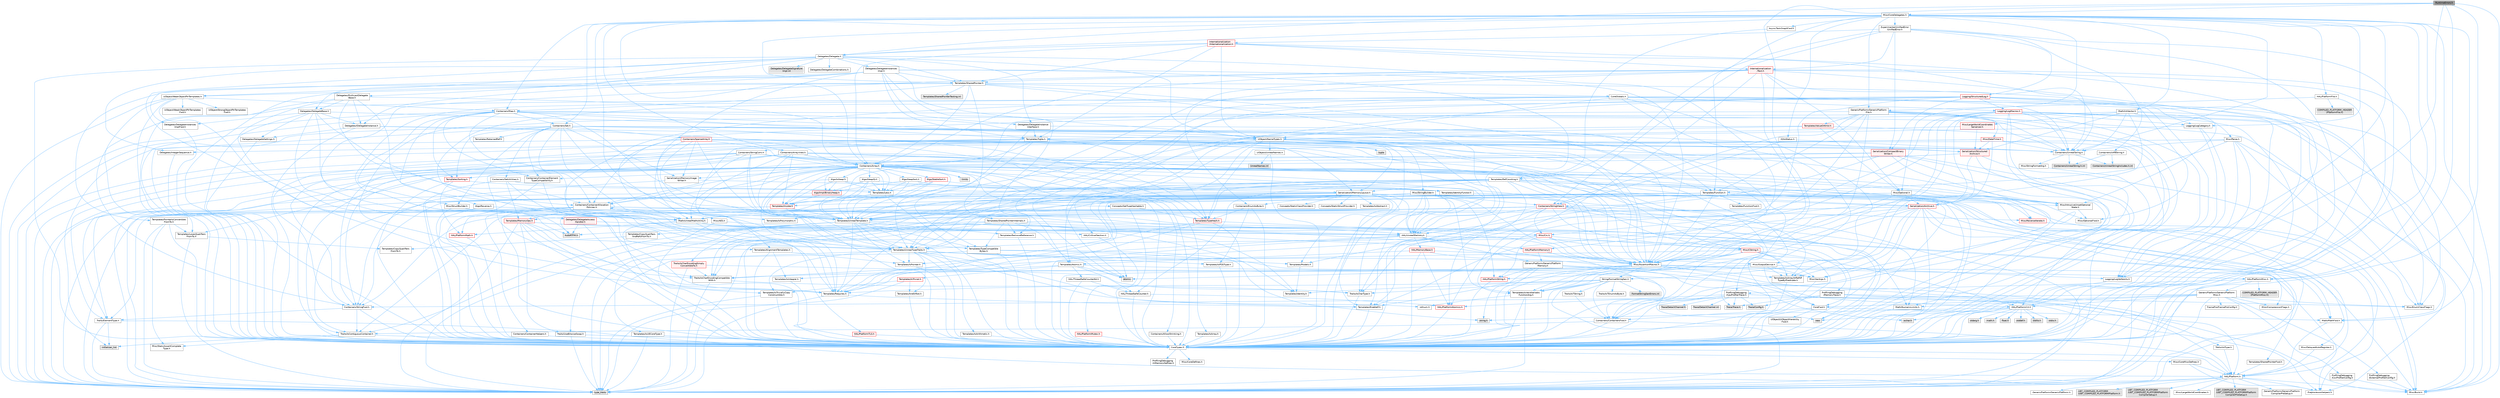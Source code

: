 digraph "RuntimeErrors.h"
{
 // INTERACTIVE_SVG=YES
 // LATEX_PDF_SIZE
  bgcolor="transparent";
  edge [fontname=Helvetica,fontsize=10,labelfontname=Helvetica,labelfontsize=10];
  node [fontname=Helvetica,fontsize=10,shape=box,height=0.2,width=0.4];
  Node1 [id="Node000001",label="RuntimeErrors.h",height=0.2,width=0.4,color="gray40", fillcolor="grey60", style="filled", fontcolor="black",tooltip=" "];
  Node1 -> Node2 [id="edge1_Node000001_Node000002",color="steelblue1",style="solid",tooltip=" "];
  Node2 [id="Node000002",label="CoreTypes.h",height=0.2,width=0.4,color="grey40", fillcolor="white", style="filled",URL="$dc/dec/CoreTypes_8h.html",tooltip=" "];
  Node2 -> Node3 [id="edge2_Node000002_Node000003",color="steelblue1",style="solid",tooltip=" "];
  Node3 [id="Node000003",label="HAL/Platform.h",height=0.2,width=0.4,color="grey40", fillcolor="white", style="filled",URL="$d9/dd0/Platform_8h.html",tooltip=" "];
  Node3 -> Node4 [id="edge3_Node000003_Node000004",color="steelblue1",style="solid",tooltip=" "];
  Node4 [id="Node000004",label="Misc/Build.h",height=0.2,width=0.4,color="grey40", fillcolor="white", style="filled",URL="$d3/dbb/Build_8h.html",tooltip=" "];
  Node3 -> Node5 [id="edge4_Node000003_Node000005",color="steelblue1",style="solid",tooltip=" "];
  Node5 [id="Node000005",label="Misc/LargeWorldCoordinates.h",height=0.2,width=0.4,color="grey40", fillcolor="white", style="filled",URL="$d2/dcb/LargeWorldCoordinates_8h.html",tooltip=" "];
  Node3 -> Node6 [id="edge5_Node000003_Node000006",color="steelblue1",style="solid",tooltip=" "];
  Node6 [id="Node000006",label="type_traits",height=0.2,width=0.4,color="grey60", fillcolor="#E0E0E0", style="filled",tooltip=" "];
  Node3 -> Node7 [id="edge6_Node000003_Node000007",color="steelblue1",style="solid",tooltip=" "];
  Node7 [id="Node000007",label="PreprocessorHelpers.h",height=0.2,width=0.4,color="grey40", fillcolor="white", style="filled",URL="$db/ddb/PreprocessorHelpers_8h.html",tooltip=" "];
  Node3 -> Node8 [id="edge7_Node000003_Node000008",color="steelblue1",style="solid",tooltip=" "];
  Node8 [id="Node000008",label="UBT_COMPILED_PLATFORM\l/UBT_COMPILED_PLATFORMPlatform\lCompilerPreSetup.h",height=0.2,width=0.4,color="grey60", fillcolor="#E0E0E0", style="filled",tooltip=" "];
  Node3 -> Node9 [id="edge8_Node000003_Node000009",color="steelblue1",style="solid",tooltip=" "];
  Node9 [id="Node000009",label="GenericPlatform/GenericPlatform\lCompilerPreSetup.h",height=0.2,width=0.4,color="grey40", fillcolor="white", style="filled",URL="$d9/dc8/GenericPlatformCompilerPreSetup_8h.html",tooltip=" "];
  Node3 -> Node10 [id="edge9_Node000003_Node000010",color="steelblue1",style="solid",tooltip=" "];
  Node10 [id="Node000010",label="GenericPlatform/GenericPlatform.h",height=0.2,width=0.4,color="grey40", fillcolor="white", style="filled",URL="$d6/d84/GenericPlatform_8h.html",tooltip=" "];
  Node3 -> Node11 [id="edge10_Node000003_Node000011",color="steelblue1",style="solid",tooltip=" "];
  Node11 [id="Node000011",label="UBT_COMPILED_PLATFORM\l/UBT_COMPILED_PLATFORMPlatform.h",height=0.2,width=0.4,color="grey60", fillcolor="#E0E0E0", style="filled",tooltip=" "];
  Node3 -> Node12 [id="edge11_Node000003_Node000012",color="steelblue1",style="solid",tooltip=" "];
  Node12 [id="Node000012",label="UBT_COMPILED_PLATFORM\l/UBT_COMPILED_PLATFORMPlatform\lCompilerSetup.h",height=0.2,width=0.4,color="grey60", fillcolor="#E0E0E0", style="filled",tooltip=" "];
  Node2 -> Node13 [id="edge12_Node000002_Node000013",color="steelblue1",style="solid",tooltip=" "];
  Node13 [id="Node000013",label="ProfilingDebugging\l/UMemoryDefines.h",height=0.2,width=0.4,color="grey40", fillcolor="white", style="filled",URL="$d2/da2/UMemoryDefines_8h.html",tooltip=" "];
  Node2 -> Node14 [id="edge13_Node000002_Node000014",color="steelblue1",style="solid",tooltip=" "];
  Node14 [id="Node000014",label="Misc/CoreMiscDefines.h",height=0.2,width=0.4,color="grey40", fillcolor="white", style="filled",URL="$da/d38/CoreMiscDefines_8h.html",tooltip=" "];
  Node14 -> Node3 [id="edge14_Node000014_Node000003",color="steelblue1",style="solid",tooltip=" "];
  Node14 -> Node7 [id="edge15_Node000014_Node000007",color="steelblue1",style="solid",tooltip=" "];
  Node2 -> Node15 [id="edge16_Node000002_Node000015",color="steelblue1",style="solid",tooltip=" "];
  Node15 [id="Node000015",label="Misc/CoreDefines.h",height=0.2,width=0.4,color="grey40", fillcolor="white", style="filled",URL="$d3/dd2/CoreDefines_8h.html",tooltip=" "];
  Node1 -> Node16 [id="edge17_Node000001_Node000016",color="steelblue1",style="solid",tooltip=" "];
  Node16 [id="Node000016",label="Delegates/Delegate.h",height=0.2,width=0.4,color="grey40", fillcolor="white", style="filled",URL="$d4/d80/Delegate_8h.html",tooltip=" "];
  Node16 -> Node2 [id="edge18_Node000016_Node000002",color="steelblue1",style="solid",tooltip=" "];
  Node16 -> Node17 [id="edge19_Node000016_Node000017",color="steelblue1",style="solid",tooltip=" "];
  Node17 [id="Node000017",label="Misc/AssertionMacros.h",height=0.2,width=0.4,color="grey40", fillcolor="white", style="filled",URL="$d0/dfa/AssertionMacros_8h.html",tooltip=" "];
  Node17 -> Node2 [id="edge20_Node000017_Node000002",color="steelblue1",style="solid",tooltip=" "];
  Node17 -> Node3 [id="edge21_Node000017_Node000003",color="steelblue1",style="solid",tooltip=" "];
  Node17 -> Node18 [id="edge22_Node000017_Node000018",color="steelblue1",style="solid",tooltip=" "];
  Node18 [id="Node000018",label="HAL/PlatformMisc.h",height=0.2,width=0.4,color="grey40", fillcolor="white", style="filled",URL="$d0/df5/PlatformMisc_8h.html",tooltip=" "];
  Node18 -> Node2 [id="edge23_Node000018_Node000002",color="steelblue1",style="solid",tooltip=" "];
  Node18 -> Node19 [id="edge24_Node000018_Node000019",color="steelblue1",style="solid",tooltip=" "];
  Node19 [id="Node000019",label="GenericPlatform/GenericPlatform\lMisc.h",height=0.2,width=0.4,color="grey40", fillcolor="white", style="filled",URL="$db/d9a/GenericPlatformMisc_8h.html",tooltip=" "];
  Node19 -> Node20 [id="edge25_Node000019_Node000020",color="steelblue1",style="solid",tooltip=" "];
  Node20 [id="Node000020",label="Containers/StringFwd.h",height=0.2,width=0.4,color="grey40", fillcolor="white", style="filled",URL="$df/d37/StringFwd_8h.html",tooltip=" "];
  Node20 -> Node2 [id="edge26_Node000020_Node000002",color="steelblue1",style="solid",tooltip=" "];
  Node20 -> Node21 [id="edge27_Node000020_Node000021",color="steelblue1",style="solid",tooltip=" "];
  Node21 [id="Node000021",label="Traits/ElementType.h",height=0.2,width=0.4,color="grey40", fillcolor="white", style="filled",URL="$d5/d4f/ElementType_8h.html",tooltip=" "];
  Node21 -> Node3 [id="edge28_Node000021_Node000003",color="steelblue1",style="solid",tooltip=" "];
  Node21 -> Node22 [id="edge29_Node000021_Node000022",color="steelblue1",style="solid",tooltip=" "];
  Node22 [id="Node000022",label="initializer_list",height=0.2,width=0.4,color="grey60", fillcolor="#E0E0E0", style="filled",tooltip=" "];
  Node21 -> Node6 [id="edge30_Node000021_Node000006",color="steelblue1",style="solid",tooltip=" "];
  Node20 -> Node23 [id="edge31_Node000020_Node000023",color="steelblue1",style="solid",tooltip=" "];
  Node23 [id="Node000023",label="Traits/IsContiguousContainer.h",height=0.2,width=0.4,color="grey40", fillcolor="white", style="filled",URL="$d5/d3c/IsContiguousContainer_8h.html",tooltip=" "];
  Node23 -> Node2 [id="edge32_Node000023_Node000002",color="steelblue1",style="solid",tooltip=" "];
  Node23 -> Node24 [id="edge33_Node000023_Node000024",color="steelblue1",style="solid",tooltip=" "];
  Node24 [id="Node000024",label="Misc/StaticAssertComplete\lType.h",height=0.2,width=0.4,color="grey40", fillcolor="white", style="filled",URL="$d5/d4e/StaticAssertCompleteType_8h.html",tooltip=" "];
  Node23 -> Node22 [id="edge34_Node000023_Node000022",color="steelblue1",style="solid",tooltip=" "];
  Node19 -> Node25 [id="edge35_Node000019_Node000025",color="steelblue1",style="solid",tooltip=" "];
  Node25 [id="Node000025",label="CoreFwd.h",height=0.2,width=0.4,color="grey40", fillcolor="white", style="filled",URL="$d1/d1e/CoreFwd_8h.html",tooltip=" "];
  Node25 -> Node2 [id="edge36_Node000025_Node000002",color="steelblue1",style="solid",tooltip=" "];
  Node25 -> Node26 [id="edge37_Node000025_Node000026",color="steelblue1",style="solid",tooltip=" "];
  Node26 [id="Node000026",label="Containers/ContainersFwd.h",height=0.2,width=0.4,color="grey40", fillcolor="white", style="filled",URL="$d4/d0a/ContainersFwd_8h.html",tooltip=" "];
  Node26 -> Node3 [id="edge38_Node000026_Node000003",color="steelblue1",style="solid",tooltip=" "];
  Node26 -> Node2 [id="edge39_Node000026_Node000002",color="steelblue1",style="solid",tooltip=" "];
  Node26 -> Node23 [id="edge40_Node000026_Node000023",color="steelblue1",style="solid",tooltip=" "];
  Node25 -> Node27 [id="edge41_Node000025_Node000027",color="steelblue1",style="solid",tooltip=" "];
  Node27 [id="Node000027",label="Math/MathFwd.h",height=0.2,width=0.4,color="grey40", fillcolor="white", style="filled",URL="$d2/d10/MathFwd_8h.html",tooltip=" "];
  Node27 -> Node3 [id="edge42_Node000027_Node000003",color="steelblue1",style="solid",tooltip=" "];
  Node25 -> Node28 [id="edge43_Node000025_Node000028",color="steelblue1",style="solid",tooltip=" "];
  Node28 [id="Node000028",label="UObject/UObjectHierarchy\lFwd.h",height=0.2,width=0.4,color="grey40", fillcolor="white", style="filled",URL="$d3/d13/UObjectHierarchyFwd_8h.html",tooltip=" "];
  Node19 -> Node2 [id="edge44_Node000019_Node000002",color="steelblue1",style="solid",tooltip=" "];
  Node19 -> Node29 [id="edge45_Node000019_Node000029",color="steelblue1",style="solid",tooltip=" "];
  Node29 [id="Node000029",label="FramePro/FrameProConfig.h",height=0.2,width=0.4,color="grey40", fillcolor="white", style="filled",URL="$d7/d90/FrameProConfig_8h.html",tooltip=" "];
  Node19 -> Node30 [id="edge46_Node000019_Node000030",color="steelblue1",style="solid",tooltip=" "];
  Node30 [id="Node000030",label="HAL/PlatformCrt.h",height=0.2,width=0.4,color="grey40", fillcolor="white", style="filled",URL="$d8/d75/PlatformCrt_8h.html",tooltip=" "];
  Node30 -> Node31 [id="edge47_Node000030_Node000031",color="steelblue1",style="solid",tooltip=" "];
  Node31 [id="Node000031",label="new",height=0.2,width=0.4,color="grey60", fillcolor="#E0E0E0", style="filled",tooltip=" "];
  Node30 -> Node32 [id="edge48_Node000030_Node000032",color="steelblue1",style="solid",tooltip=" "];
  Node32 [id="Node000032",label="wchar.h",height=0.2,width=0.4,color="grey60", fillcolor="#E0E0E0", style="filled",tooltip=" "];
  Node30 -> Node33 [id="edge49_Node000030_Node000033",color="steelblue1",style="solid",tooltip=" "];
  Node33 [id="Node000033",label="stddef.h",height=0.2,width=0.4,color="grey60", fillcolor="#E0E0E0", style="filled",tooltip=" "];
  Node30 -> Node34 [id="edge50_Node000030_Node000034",color="steelblue1",style="solid",tooltip=" "];
  Node34 [id="Node000034",label="stdlib.h",height=0.2,width=0.4,color="grey60", fillcolor="#E0E0E0", style="filled",tooltip=" "];
  Node30 -> Node35 [id="edge51_Node000030_Node000035",color="steelblue1",style="solid",tooltip=" "];
  Node35 [id="Node000035",label="stdio.h",height=0.2,width=0.4,color="grey60", fillcolor="#E0E0E0", style="filled",tooltip=" "];
  Node30 -> Node36 [id="edge52_Node000030_Node000036",color="steelblue1",style="solid",tooltip=" "];
  Node36 [id="Node000036",label="stdarg.h",height=0.2,width=0.4,color="grey60", fillcolor="#E0E0E0", style="filled",tooltip=" "];
  Node30 -> Node37 [id="edge53_Node000030_Node000037",color="steelblue1",style="solid",tooltip=" "];
  Node37 [id="Node000037",label="math.h",height=0.2,width=0.4,color="grey60", fillcolor="#E0E0E0", style="filled",tooltip=" "];
  Node30 -> Node38 [id="edge54_Node000030_Node000038",color="steelblue1",style="solid",tooltip=" "];
  Node38 [id="Node000038",label="float.h",height=0.2,width=0.4,color="grey60", fillcolor="#E0E0E0", style="filled",tooltip=" "];
  Node30 -> Node39 [id="edge55_Node000030_Node000039",color="steelblue1",style="solid",tooltip=" "];
  Node39 [id="Node000039",label="string.h",height=0.2,width=0.4,color="grey60", fillcolor="#E0E0E0", style="filled",tooltip=" "];
  Node19 -> Node40 [id="edge56_Node000019_Node000040",color="steelblue1",style="solid",tooltip=" "];
  Node40 [id="Node000040",label="Math/NumericLimits.h",height=0.2,width=0.4,color="grey40", fillcolor="white", style="filled",URL="$df/d1b/NumericLimits_8h.html",tooltip=" "];
  Node40 -> Node2 [id="edge57_Node000040_Node000002",color="steelblue1",style="solid",tooltip=" "];
  Node19 -> Node41 [id="edge58_Node000019_Node000041",color="steelblue1",style="solid",tooltip=" "];
  Node41 [id="Node000041",label="Misc/CompressionFlags.h",height=0.2,width=0.4,color="grey40", fillcolor="white", style="filled",URL="$d9/d76/CompressionFlags_8h.html",tooltip=" "];
  Node19 -> Node42 [id="edge59_Node000019_Node000042",color="steelblue1",style="solid",tooltip=" "];
  Node42 [id="Node000042",label="Misc/EnumClassFlags.h",height=0.2,width=0.4,color="grey40", fillcolor="white", style="filled",URL="$d8/de7/EnumClassFlags_8h.html",tooltip=" "];
  Node19 -> Node43 [id="edge60_Node000019_Node000043",color="steelblue1",style="solid",tooltip=" "];
  Node43 [id="Node000043",label="ProfilingDebugging\l/CsvProfilerConfig.h",height=0.2,width=0.4,color="grey40", fillcolor="white", style="filled",URL="$d3/d88/CsvProfilerConfig_8h.html",tooltip=" "];
  Node43 -> Node4 [id="edge61_Node000043_Node000004",color="steelblue1",style="solid",tooltip=" "];
  Node19 -> Node44 [id="edge62_Node000019_Node000044",color="steelblue1",style="solid",tooltip=" "];
  Node44 [id="Node000044",label="ProfilingDebugging\l/ExternalProfilerConfig.h",height=0.2,width=0.4,color="grey40", fillcolor="white", style="filled",URL="$d3/dbb/ExternalProfilerConfig_8h.html",tooltip=" "];
  Node44 -> Node4 [id="edge63_Node000044_Node000004",color="steelblue1",style="solid",tooltip=" "];
  Node18 -> Node45 [id="edge64_Node000018_Node000045",color="steelblue1",style="solid",tooltip=" "];
  Node45 [id="Node000045",label="COMPILED_PLATFORM_HEADER\l(PlatformMisc.h)",height=0.2,width=0.4,color="grey60", fillcolor="#E0E0E0", style="filled",tooltip=" "];
  Node18 -> Node46 [id="edge65_Node000018_Node000046",color="steelblue1",style="solid",tooltip=" "];
  Node46 [id="Node000046",label="ProfilingDebugging\l/CpuProfilerTrace.h",height=0.2,width=0.4,color="grey40", fillcolor="white", style="filled",URL="$da/dcb/CpuProfilerTrace_8h.html",tooltip=" "];
  Node46 -> Node2 [id="edge66_Node000046_Node000002",color="steelblue1",style="solid",tooltip=" "];
  Node46 -> Node26 [id="edge67_Node000046_Node000026",color="steelblue1",style="solid",tooltip=" "];
  Node46 -> Node47 [id="edge68_Node000046_Node000047",color="steelblue1",style="solid",tooltip=" "];
  Node47 [id="Node000047",label="HAL/PlatformAtomics.h",height=0.2,width=0.4,color="red", fillcolor="#FFF0F0", style="filled",URL="$d3/d36/PlatformAtomics_8h.html",tooltip=" "];
  Node47 -> Node2 [id="edge69_Node000047_Node000002",color="steelblue1",style="solid",tooltip=" "];
  Node46 -> Node7 [id="edge70_Node000046_Node000007",color="steelblue1",style="solid",tooltip=" "];
  Node46 -> Node4 [id="edge71_Node000046_Node000004",color="steelblue1",style="solid",tooltip=" "];
  Node46 -> Node50 [id="edge72_Node000046_Node000050",color="steelblue1",style="solid",tooltip=" "];
  Node50 [id="Node000050",label="Trace/Config.h",height=0.2,width=0.4,color="grey60", fillcolor="#E0E0E0", style="filled",tooltip=" "];
  Node46 -> Node51 [id="edge73_Node000046_Node000051",color="steelblue1",style="solid",tooltip=" "];
  Node51 [id="Node000051",label="Trace/Detail/Channel.h",height=0.2,width=0.4,color="grey60", fillcolor="#E0E0E0", style="filled",tooltip=" "];
  Node46 -> Node52 [id="edge74_Node000046_Node000052",color="steelblue1",style="solid",tooltip=" "];
  Node52 [id="Node000052",label="Trace/Detail/Channel.inl",height=0.2,width=0.4,color="grey60", fillcolor="#E0E0E0", style="filled",tooltip=" "];
  Node46 -> Node53 [id="edge75_Node000046_Node000053",color="steelblue1",style="solid",tooltip=" "];
  Node53 [id="Node000053",label="Trace/Trace.h",height=0.2,width=0.4,color="grey60", fillcolor="#E0E0E0", style="filled",tooltip=" "];
  Node17 -> Node7 [id="edge76_Node000017_Node000007",color="steelblue1",style="solid",tooltip=" "];
  Node17 -> Node54 [id="edge77_Node000017_Node000054",color="steelblue1",style="solid",tooltip=" "];
  Node54 [id="Node000054",label="Templates/EnableIf.h",height=0.2,width=0.4,color="grey40", fillcolor="white", style="filled",URL="$d7/d60/EnableIf_8h.html",tooltip=" "];
  Node54 -> Node2 [id="edge78_Node000054_Node000002",color="steelblue1",style="solid",tooltip=" "];
  Node17 -> Node55 [id="edge79_Node000017_Node000055",color="steelblue1",style="solid",tooltip=" "];
  Node55 [id="Node000055",label="Templates/IsArrayOrRefOf\lTypeByPredicate.h",height=0.2,width=0.4,color="grey40", fillcolor="white", style="filled",URL="$d6/da1/IsArrayOrRefOfTypeByPredicate_8h.html",tooltip=" "];
  Node55 -> Node2 [id="edge80_Node000055_Node000002",color="steelblue1",style="solid",tooltip=" "];
  Node17 -> Node56 [id="edge81_Node000017_Node000056",color="steelblue1",style="solid",tooltip=" "];
  Node56 [id="Node000056",label="Templates/IsValidVariadic\lFunctionArg.h",height=0.2,width=0.4,color="grey40", fillcolor="white", style="filled",URL="$d0/dc8/IsValidVariadicFunctionArg_8h.html",tooltip=" "];
  Node56 -> Node2 [id="edge82_Node000056_Node000002",color="steelblue1",style="solid",tooltip=" "];
  Node56 -> Node57 [id="edge83_Node000056_Node000057",color="steelblue1",style="solid",tooltip=" "];
  Node57 [id="Node000057",label="IsEnum.h",height=0.2,width=0.4,color="grey40", fillcolor="white", style="filled",URL="$d4/de5/IsEnum_8h.html",tooltip=" "];
  Node56 -> Node6 [id="edge84_Node000056_Node000006",color="steelblue1",style="solid",tooltip=" "];
  Node17 -> Node58 [id="edge85_Node000017_Node000058",color="steelblue1",style="solid",tooltip=" "];
  Node58 [id="Node000058",label="Traits/IsCharEncodingCompatible\lWith.h",height=0.2,width=0.4,color="grey40", fillcolor="white", style="filled",URL="$df/dd1/IsCharEncodingCompatibleWith_8h.html",tooltip=" "];
  Node58 -> Node6 [id="edge86_Node000058_Node000006",color="steelblue1",style="solid",tooltip=" "];
  Node58 -> Node59 [id="edge87_Node000058_Node000059",color="steelblue1",style="solid",tooltip=" "];
  Node59 [id="Node000059",label="Traits/IsCharType.h",height=0.2,width=0.4,color="grey40", fillcolor="white", style="filled",URL="$db/d51/IsCharType_8h.html",tooltip=" "];
  Node59 -> Node2 [id="edge88_Node000059_Node000002",color="steelblue1",style="solid",tooltip=" "];
  Node17 -> Node60 [id="edge89_Node000017_Node000060",color="steelblue1",style="solid",tooltip=" "];
  Node60 [id="Node000060",label="Misc/VarArgs.h",height=0.2,width=0.4,color="grey40", fillcolor="white", style="filled",URL="$d5/d6f/VarArgs_8h.html",tooltip=" "];
  Node60 -> Node2 [id="edge90_Node000060_Node000002",color="steelblue1",style="solid",tooltip=" "];
  Node17 -> Node61 [id="edge91_Node000017_Node000061",color="steelblue1",style="solid",tooltip=" "];
  Node61 [id="Node000061",label="String/FormatStringSan.h",height=0.2,width=0.4,color="grey40", fillcolor="white", style="filled",URL="$d3/d8b/FormatStringSan_8h.html",tooltip=" "];
  Node61 -> Node6 [id="edge92_Node000061_Node000006",color="steelblue1",style="solid",tooltip=" "];
  Node61 -> Node2 [id="edge93_Node000061_Node000002",color="steelblue1",style="solid",tooltip=" "];
  Node61 -> Node62 [id="edge94_Node000061_Node000062",color="steelblue1",style="solid",tooltip=" "];
  Node62 [id="Node000062",label="Templates/Requires.h",height=0.2,width=0.4,color="grey40", fillcolor="white", style="filled",URL="$dc/d96/Requires_8h.html",tooltip=" "];
  Node62 -> Node54 [id="edge95_Node000062_Node000054",color="steelblue1",style="solid",tooltip=" "];
  Node62 -> Node6 [id="edge96_Node000062_Node000006",color="steelblue1",style="solid",tooltip=" "];
  Node61 -> Node63 [id="edge97_Node000061_Node000063",color="steelblue1",style="solid",tooltip=" "];
  Node63 [id="Node000063",label="Templates/Identity.h",height=0.2,width=0.4,color="grey40", fillcolor="white", style="filled",URL="$d0/dd5/Identity_8h.html",tooltip=" "];
  Node61 -> Node56 [id="edge98_Node000061_Node000056",color="steelblue1",style="solid",tooltip=" "];
  Node61 -> Node59 [id="edge99_Node000061_Node000059",color="steelblue1",style="solid",tooltip=" "];
  Node61 -> Node64 [id="edge100_Node000061_Node000064",color="steelblue1",style="solid",tooltip=" "];
  Node64 [id="Node000064",label="Traits/IsTEnumAsByte.h",height=0.2,width=0.4,color="grey40", fillcolor="white", style="filled",URL="$d1/de6/IsTEnumAsByte_8h.html",tooltip=" "];
  Node61 -> Node65 [id="edge101_Node000061_Node000065",color="steelblue1",style="solid",tooltip=" "];
  Node65 [id="Node000065",label="Traits/IsTString.h",height=0.2,width=0.4,color="grey40", fillcolor="white", style="filled",URL="$d0/df8/IsTString_8h.html",tooltip=" "];
  Node65 -> Node26 [id="edge102_Node000065_Node000026",color="steelblue1",style="solid",tooltip=" "];
  Node61 -> Node26 [id="edge103_Node000061_Node000026",color="steelblue1",style="solid",tooltip=" "];
  Node61 -> Node66 [id="edge104_Node000061_Node000066",color="steelblue1",style="solid",tooltip=" "];
  Node66 [id="Node000066",label="FormatStringSanErrors.inl",height=0.2,width=0.4,color="grey60", fillcolor="#E0E0E0", style="filled",tooltip=" "];
  Node17 -> Node67 [id="edge105_Node000017_Node000067",color="steelblue1",style="solid",tooltip=" "];
  Node67 [id="Node000067",label="atomic",height=0.2,width=0.4,color="grey60", fillcolor="#E0E0E0", style="filled",tooltip=" "];
  Node16 -> Node68 [id="edge106_Node000016_Node000068",color="steelblue1",style="solid",tooltip=" "];
  Node68 [id="Node000068",label="UObject/NameTypes.h",height=0.2,width=0.4,color="grey40", fillcolor="white", style="filled",URL="$d6/d35/NameTypes_8h.html",tooltip=" "];
  Node68 -> Node2 [id="edge107_Node000068_Node000002",color="steelblue1",style="solid",tooltip=" "];
  Node68 -> Node17 [id="edge108_Node000068_Node000017",color="steelblue1",style="solid",tooltip=" "];
  Node68 -> Node69 [id="edge109_Node000068_Node000069",color="steelblue1",style="solid",tooltip=" "];
  Node69 [id="Node000069",label="HAL/UnrealMemory.h",height=0.2,width=0.4,color="grey40", fillcolor="white", style="filled",URL="$d9/d96/UnrealMemory_8h.html",tooltip=" "];
  Node69 -> Node2 [id="edge110_Node000069_Node000002",color="steelblue1",style="solid",tooltip=" "];
  Node69 -> Node70 [id="edge111_Node000069_Node000070",color="steelblue1",style="solid",tooltip=" "];
  Node70 [id="Node000070",label="GenericPlatform/GenericPlatform\lMemory.h",height=0.2,width=0.4,color="grey40", fillcolor="white", style="filled",URL="$dd/d22/GenericPlatformMemory_8h.html",tooltip=" "];
  Node70 -> Node25 [id="edge112_Node000070_Node000025",color="steelblue1",style="solid",tooltip=" "];
  Node70 -> Node2 [id="edge113_Node000070_Node000002",color="steelblue1",style="solid",tooltip=" "];
  Node70 -> Node71 [id="edge114_Node000070_Node000071",color="steelblue1",style="solid",tooltip=" "];
  Node71 [id="Node000071",label="HAL/PlatformString.h",height=0.2,width=0.4,color="red", fillcolor="#FFF0F0", style="filled",URL="$db/db5/PlatformString_8h.html",tooltip=" "];
  Node71 -> Node2 [id="edge115_Node000071_Node000002",color="steelblue1",style="solid",tooltip=" "];
  Node70 -> Node39 [id="edge116_Node000070_Node000039",color="steelblue1",style="solid",tooltip=" "];
  Node70 -> Node32 [id="edge117_Node000070_Node000032",color="steelblue1",style="solid",tooltip=" "];
  Node69 -> Node73 [id="edge118_Node000069_Node000073",color="steelblue1",style="solid",tooltip=" "];
  Node73 [id="Node000073",label="HAL/MemoryBase.h",height=0.2,width=0.4,color="red", fillcolor="#FFF0F0", style="filled",URL="$d6/d9f/MemoryBase_8h.html",tooltip=" "];
  Node73 -> Node2 [id="edge119_Node000073_Node000002",color="steelblue1",style="solid",tooltip=" "];
  Node73 -> Node47 [id="edge120_Node000073_Node000047",color="steelblue1",style="solid",tooltip=" "];
  Node73 -> Node30 [id="edge121_Node000073_Node000030",color="steelblue1",style="solid",tooltip=" "];
  Node73 -> Node75 [id="edge122_Node000073_Node000075",color="steelblue1",style="solid",tooltip=" "];
  Node75 [id="Node000075",label="Misc/OutputDevice.h",height=0.2,width=0.4,color="grey40", fillcolor="white", style="filled",URL="$d7/d32/OutputDevice_8h.html",tooltip=" "];
  Node75 -> Node25 [id="edge123_Node000075_Node000025",color="steelblue1",style="solid",tooltip=" "];
  Node75 -> Node2 [id="edge124_Node000075_Node000002",color="steelblue1",style="solid",tooltip=" "];
  Node75 -> Node76 [id="edge125_Node000075_Node000076",color="steelblue1",style="solid",tooltip=" "];
  Node76 [id="Node000076",label="Logging/LogVerbosity.h",height=0.2,width=0.4,color="grey40", fillcolor="white", style="filled",URL="$d2/d8f/LogVerbosity_8h.html",tooltip=" "];
  Node76 -> Node2 [id="edge126_Node000076_Node000002",color="steelblue1",style="solid",tooltip=" "];
  Node75 -> Node60 [id="edge127_Node000075_Node000060",color="steelblue1",style="solid",tooltip=" "];
  Node75 -> Node55 [id="edge128_Node000075_Node000055",color="steelblue1",style="solid",tooltip=" "];
  Node75 -> Node56 [id="edge129_Node000075_Node000056",color="steelblue1",style="solid",tooltip=" "];
  Node75 -> Node58 [id="edge130_Node000075_Node000058",color="steelblue1",style="solid",tooltip=" "];
  Node73 -> Node77 [id="edge131_Node000073_Node000077",color="steelblue1",style="solid",tooltip=" "];
  Node77 [id="Node000077",label="Templates/Atomic.h",height=0.2,width=0.4,color="grey40", fillcolor="white", style="filled",URL="$d3/d91/Atomic_8h.html",tooltip=" "];
  Node77 -> Node78 [id="edge132_Node000077_Node000078",color="steelblue1",style="solid",tooltip=" "];
  Node78 [id="Node000078",label="HAL/ThreadSafeCounter.h",height=0.2,width=0.4,color="grey40", fillcolor="white", style="filled",URL="$dc/dc9/ThreadSafeCounter_8h.html",tooltip=" "];
  Node78 -> Node2 [id="edge133_Node000078_Node000002",color="steelblue1",style="solid",tooltip=" "];
  Node78 -> Node47 [id="edge134_Node000078_Node000047",color="steelblue1",style="solid",tooltip=" "];
  Node77 -> Node79 [id="edge135_Node000077_Node000079",color="steelblue1",style="solid",tooltip=" "];
  Node79 [id="Node000079",label="HAL/ThreadSafeCounter64.h",height=0.2,width=0.4,color="grey40", fillcolor="white", style="filled",URL="$d0/d12/ThreadSafeCounter64_8h.html",tooltip=" "];
  Node79 -> Node2 [id="edge136_Node000079_Node000002",color="steelblue1",style="solid",tooltip=" "];
  Node79 -> Node78 [id="edge137_Node000079_Node000078",color="steelblue1",style="solid",tooltip=" "];
  Node77 -> Node80 [id="edge138_Node000077_Node000080",color="steelblue1",style="solid",tooltip=" "];
  Node80 [id="Node000080",label="Templates/IsIntegral.h",height=0.2,width=0.4,color="grey40", fillcolor="white", style="filled",URL="$da/d64/IsIntegral_8h.html",tooltip=" "];
  Node80 -> Node2 [id="edge139_Node000080_Node000002",color="steelblue1",style="solid",tooltip=" "];
  Node77 -> Node81 [id="edge140_Node000077_Node000081",color="steelblue1",style="solid",tooltip=" "];
  Node81 [id="Node000081",label="Templates/IsTrivial.h",height=0.2,width=0.4,color="red", fillcolor="#FFF0F0", style="filled",URL="$da/d4c/IsTrivial_8h.html",tooltip=" "];
  Node81 -> Node82 [id="edge141_Node000081_Node000082",color="steelblue1",style="solid",tooltip=" "];
  Node82 [id="Node000082",label="Templates/AndOrNot.h",height=0.2,width=0.4,color="grey40", fillcolor="white", style="filled",URL="$db/d0a/AndOrNot_8h.html",tooltip=" "];
  Node82 -> Node2 [id="edge142_Node000082_Node000002",color="steelblue1",style="solid",tooltip=" "];
  Node81 -> Node83 [id="edge143_Node000081_Node000083",color="steelblue1",style="solid",tooltip=" "];
  Node83 [id="Node000083",label="Templates/IsTriviallyCopy\lConstructible.h",height=0.2,width=0.4,color="grey40", fillcolor="white", style="filled",URL="$d3/d78/IsTriviallyCopyConstructible_8h.html",tooltip=" "];
  Node83 -> Node2 [id="edge144_Node000083_Node000002",color="steelblue1",style="solid",tooltip=" "];
  Node83 -> Node6 [id="edge145_Node000083_Node000006",color="steelblue1",style="solid",tooltip=" "];
  Node81 -> Node6 [id="edge146_Node000081_Node000006",color="steelblue1",style="solid",tooltip=" "];
  Node77 -> Node85 [id="edge147_Node000077_Node000085",color="steelblue1",style="solid",tooltip=" "];
  Node85 [id="Node000085",label="Traits/IntType.h",height=0.2,width=0.4,color="grey40", fillcolor="white", style="filled",URL="$d7/deb/IntType_8h.html",tooltip=" "];
  Node85 -> Node3 [id="edge148_Node000085_Node000003",color="steelblue1",style="solid",tooltip=" "];
  Node77 -> Node67 [id="edge149_Node000077_Node000067",color="steelblue1",style="solid",tooltip=" "];
  Node69 -> Node86 [id="edge150_Node000069_Node000086",color="steelblue1",style="solid",tooltip=" "];
  Node86 [id="Node000086",label="HAL/PlatformMemory.h",height=0.2,width=0.4,color="red", fillcolor="#FFF0F0", style="filled",URL="$de/d68/PlatformMemory_8h.html",tooltip=" "];
  Node86 -> Node2 [id="edge151_Node000086_Node000002",color="steelblue1",style="solid",tooltip=" "];
  Node86 -> Node70 [id="edge152_Node000086_Node000070",color="steelblue1",style="solid",tooltip=" "];
  Node69 -> Node88 [id="edge153_Node000069_Node000088",color="steelblue1",style="solid",tooltip=" "];
  Node88 [id="Node000088",label="ProfilingDebugging\l/MemoryTrace.h",height=0.2,width=0.4,color="grey40", fillcolor="white", style="filled",URL="$da/dd7/MemoryTrace_8h.html",tooltip=" "];
  Node88 -> Node3 [id="edge154_Node000088_Node000003",color="steelblue1",style="solid",tooltip=" "];
  Node88 -> Node42 [id="edge155_Node000088_Node000042",color="steelblue1",style="solid",tooltip=" "];
  Node88 -> Node50 [id="edge156_Node000088_Node000050",color="steelblue1",style="solid",tooltip=" "];
  Node88 -> Node53 [id="edge157_Node000088_Node000053",color="steelblue1",style="solid",tooltip=" "];
  Node69 -> Node89 [id="edge158_Node000069_Node000089",color="steelblue1",style="solid",tooltip=" "];
  Node89 [id="Node000089",label="Templates/IsPointer.h",height=0.2,width=0.4,color="grey40", fillcolor="white", style="filled",URL="$d7/d05/IsPointer_8h.html",tooltip=" "];
  Node89 -> Node2 [id="edge159_Node000089_Node000002",color="steelblue1",style="solid",tooltip=" "];
  Node68 -> Node90 [id="edge160_Node000068_Node000090",color="steelblue1",style="solid",tooltip=" "];
  Node90 [id="Node000090",label="Templates/UnrealTypeTraits.h",height=0.2,width=0.4,color="grey40", fillcolor="white", style="filled",URL="$d2/d2d/UnrealTypeTraits_8h.html",tooltip=" "];
  Node90 -> Node2 [id="edge161_Node000090_Node000002",color="steelblue1",style="solid",tooltip=" "];
  Node90 -> Node89 [id="edge162_Node000090_Node000089",color="steelblue1",style="solid",tooltip=" "];
  Node90 -> Node17 [id="edge163_Node000090_Node000017",color="steelblue1",style="solid",tooltip=" "];
  Node90 -> Node82 [id="edge164_Node000090_Node000082",color="steelblue1",style="solid",tooltip=" "];
  Node90 -> Node54 [id="edge165_Node000090_Node000054",color="steelblue1",style="solid",tooltip=" "];
  Node90 -> Node91 [id="edge166_Node000090_Node000091",color="steelblue1",style="solid",tooltip=" "];
  Node91 [id="Node000091",label="Templates/IsArithmetic.h",height=0.2,width=0.4,color="grey40", fillcolor="white", style="filled",URL="$d2/d5d/IsArithmetic_8h.html",tooltip=" "];
  Node91 -> Node2 [id="edge167_Node000091_Node000002",color="steelblue1",style="solid",tooltip=" "];
  Node90 -> Node57 [id="edge168_Node000090_Node000057",color="steelblue1",style="solid",tooltip=" "];
  Node90 -> Node92 [id="edge169_Node000090_Node000092",color="steelblue1",style="solid",tooltip=" "];
  Node92 [id="Node000092",label="Templates/Models.h",height=0.2,width=0.4,color="grey40", fillcolor="white", style="filled",URL="$d3/d0c/Models_8h.html",tooltip=" "];
  Node92 -> Node63 [id="edge170_Node000092_Node000063",color="steelblue1",style="solid",tooltip=" "];
  Node90 -> Node93 [id="edge171_Node000090_Node000093",color="steelblue1",style="solid",tooltip=" "];
  Node93 [id="Node000093",label="Templates/IsPODType.h",height=0.2,width=0.4,color="grey40", fillcolor="white", style="filled",URL="$d7/db1/IsPODType_8h.html",tooltip=" "];
  Node93 -> Node2 [id="edge172_Node000093_Node000002",color="steelblue1",style="solid",tooltip=" "];
  Node90 -> Node94 [id="edge173_Node000090_Node000094",color="steelblue1",style="solid",tooltip=" "];
  Node94 [id="Node000094",label="Templates/IsUECoreType.h",height=0.2,width=0.4,color="grey40", fillcolor="white", style="filled",URL="$d1/db8/IsUECoreType_8h.html",tooltip=" "];
  Node94 -> Node2 [id="edge174_Node000094_Node000002",color="steelblue1",style="solid",tooltip=" "];
  Node94 -> Node6 [id="edge175_Node000094_Node000006",color="steelblue1",style="solid",tooltip=" "];
  Node90 -> Node83 [id="edge176_Node000090_Node000083",color="steelblue1",style="solid",tooltip=" "];
  Node68 -> Node95 [id="edge177_Node000068_Node000095",color="steelblue1",style="solid",tooltip=" "];
  Node95 [id="Node000095",label="Templates/UnrealTemplate.h",height=0.2,width=0.4,color="grey40", fillcolor="white", style="filled",URL="$d4/d24/UnrealTemplate_8h.html",tooltip=" "];
  Node95 -> Node2 [id="edge178_Node000095_Node000002",color="steelblue1",style="solid",tooltip=" "];
  Node95 -> Node89 [id="edge179_Node000095_Node000089",color="steelblue1",style="solid",tooltip=" "];
  Node95 -> Node69 [id="edge180_Node000095_Node000069",color="steelblue1",style="solid",tooltip=" "];
  Node95 -> Node96 [id="edge181_Node000095_Node000096",color="steelblue1",style="solid",tooltip=" "];
  Node96 [id="Node000096",label="Templates/CopyQualifiers\lAndRefsFromTo.h",height=0.2,width=0.4,color="grey40", fillcolor="white", style="filled",URL="$d3/db3/CopyQualifiersAndRefsFromTo_8h.html",tooltip=" "];
  Node96 -> Node97 [id="edge182_Node000096_Node000097",color="steelblue1",style="solid",tooltip=" "];
  Node97 [id="Node000097",label="Templates/CopyQualifiers\lFromTo.h",height=0.2,width=0.4,color="grey40", fillcolor="white", style="filled",URL="$d5/db4/CopyQualifiersFromTo_8h.html",tooltip=" "];
  Node95 -> Node90 [id="edge183_Node000095_Node000090",color="steelblue1",style="solid",tooltip=" "];
  Node95 -> Node98 [id="edge184_Node000095_Node000098",color="steelblue1",style="solid",tooltip=" "];
  Node98 [id="Node000098",label="Templates/RemoveReference.h",height=0.2,width=0.4,color="grey40", fillcolor="white", style="filled",URL="$da/dbe/RemoveReference_8h.html",tooltip=" "];
  Node98 -> Node2 [id="edge185_Node000098_Node000002",color="steelblue1",style="solid",tooltip=" "];
  Node95 -> Node62 [id="edge186_Node000095_Node000062",color="steelblue1",style="solid",tooltip=" "];
  Node95 -> Node99 [id="edge187_Node000095_Node000099",color="steelblue1",style="solid",tooltip=" "];
  Node99 [id="Node000099",label="Templates/TypeCompatible\lBytes.h",height=0.2,width=0.4,color="grey40", fillcolor="white", style="filled",URL="$df/d0a/TypeCompatibleBytes_8h.html",tooltip=" "];
  Node99 -> Node2 [id="edge188_Node000099_Node000002",color="steelblue1",style="solid",tooltip=" "];
  Node99 -> Node39 [id="edge189_Node000099_Node000039",color="steelblue1",style="solid",tooltip=" "];
  Node99 -> Node31 [id="edge190_Node000099_Node000031",color="steelblue1",style="solid",tooltip=" "];
  Node99 -> Node6 [id="edge191_Node000099_Node000006",color="steelblue1",style="solid",tooltip=" "];
  Node95 -> Node63 [id="edge192_Node000095_Node000063",color="steelblue1",style="solid",tooltip=" "];
  Node95 -> Node23 [id="edge193_Node000095_Node000023",color="steelblue1",style="solid",tooltip=" "];
  Node95 -> Node100 [id="edge194_Node000095_Node000100",color="steelblue1",style="solid",tooltip=" "];
  Node100 [id="Node000100",label="Traits/UseBitwiseSwap.h",height=0.2,width=0.4,color="grey40", fillcolor="white", style="filled",URL="$db/df3/UseBitwiseSwap_8h.html",tooltip=" "];
  Node100 -> Node2 [id="edge195_Node000100_Node000002",color="steelblue1",style="solid",tooltip=" "];
  Node100 -> Node6 [id="edge196_Node000100_Node000006",color="steelblue1",style="solid",tooltip=" "];
  Node95 -> Node6 [id="edge197_Node000095_Node000006",color="steelblue1",style="solid",tooltip=" "];
  Node68 -> Node101 [id="edge198_Node000068_Node000101",color="steelblue1",style="solid",tooltip=" "];
  Node101 [id="Node000101",label="Containers/UnrealString.h",height=0.2,width=0.4,color="grey40", fillcolor="white", style="filled",URL="$d5/dba/UnrealString_8h.html",tooltip=" "];
  Node101 -> Node102 [id="edge199_Node000101_Node000102",color="steelblue1",style="solid",tooltip=" "];
  Node102 [id="Node000102",label="Containers/UnrealStringIncludes.h.inl",height=0.2,width=0.4,color="grey60", fillcolor="#E0E0E0", style="filled",tooltip=" "];
  Node101 -> Node103 [id="edge200_Node000101_Node000103",color="steelblue1",style="solid",tooltip=" "];
  Node103 [id="Node000103",label="Containers/UnrealString.h.inl",height=0.2,width=0.4,color="grey60", fillcolor="#E0E0E0", style="filled",tooltip=" "];
  Node101 -> Node104 [id="edge201_Node000101_Node000104",color="steelblue1",style="solid",tooltip=" "];
  Node104 [id="Node000104",label="Misc/StringFormatArg.h",height=0.2,width=0.4,color="grey40", fillcolor="white", style="filled",URL="$d2/d16/StringFormatArg_8h.html",tooltip=" "];
  Node104 -> Node26 [id="edge202_Node000104_Node000026",color="steelblue1",style="solid",tooltip=" "];
  Node68 -> Node105 [id="edge203_Node000068_Node000105",color="steelblue1",style="solid",tooltip=" "];
  Node105 [id="Node000105",label="HAL/CriticalSection.h",height=0.2,width=0.4,color="grey40", fillcolor="white", style="filled",URL="$d6/d90/CriticalSection_8h.html",tooltip=" "];
  Node105 -> Node106 [id="edge204_Node000105_Node000106",color="steelblue1",style="solid",tooltip=" "];
  Node106 [id="Node000106",label="HAL/PlatformMutex.h",height=0.2,width=0.4,color="red", fillcolor="#FFF0F0", style="filled",URL="$d9/d0b/PlatformMutex_8h.html",tooltip=" "];
  Node106 -> Node2 [id="edge205_Node000106_Node000002",color="steelblue1",style="solid",tooltip=" "];
  Node68 -> Node108 [id="edge206_Node000068_Node000108",color="steelblue1",style="solid",tooltip=" "];
  Node108 [id="Node000108",label="Containers/StringConv.h",height=0.2,width=0.4,color="grey40", fillcolor="white", style="filled",URL="$d3/ddf/StringConv_8h.html",tooltip=" "];
  Node108 -> Node2 [id="edge207_Node000108_Node000002",color="steelblue1",style="solid",tooltip=" "];
  Node108 -> Node17 [id="edge208_Node000108_Node000017",color="steelblue1",style="solid",tooltip=" "];
  Node108 -> Node109 [id="edge209_Node000108_Node000109",color="steelblue1",style="solid",tooltip=" "];
  Node109 [id="Node000109",label="Containers/ContainerAllocation\lPolicies.h",height=0.2,width=0.4,color="grey40", fillcolor="white", style="filled",URL="$d7/dff/ContainerAllocationPolicies_8h.html",tooltip=" "];
  Node109 -> Node2 [id="edge210_Node000109_Node000002",color="steelblue1",style="solid",tooltip=" "];
  Node109 -> Node110 [id="edge211_Node000109_Node000110",color="steelblue1",style="solid",tooltip=" "];
  Node110 [id="Node000110",label="Containers/ContainerHelpers.h",height=0.2,width=0.4,color="grey40", fillcolor="white", style="filled",URL="$d7/d33/ContainerHelpers_8h.html",tooltip=" "];
  Node110 -> Node2 [id="edge212_Node000110_Node000002",color="steelblue1",style="solid",tooltip=" "];
  Node109 -> Node109 [id="edge213_Node000109_Node000109",color="steelblue1",style="solid",tooltip=" "];
  Node109 -> Node111 [id="edge214_Node000109_Node000111",color="steelblue1",style="solid",tooltip=" "];
  Node111 [id="Node000111",label="HAL/PlatformMath.h",height=0.2,width=0.4,color="red", fillcolor="#FFF0F0", style="filled",URL="$dc/d53/PlatformMath_8h.html",tooltip=" "];
  Node111 -> Node2 [id="edge215_Node000111_Node000002",color="steelblue1",style="solid",tooltip=" "];
  Node109 -> Node69 [id="edge216_Node000109_Node000069",color="steelblue1",style="solid",tooltip=" "];
  Node109 -> Node40 [id="edge217_Node000109_Node000040",color="steelblue1",style="solid",tooltip=" "];
  Node109 -> Node17 [id="edge218_Node000109_Node000017",color="steelblue1",style="solid",tooltip=" "];
  Node109 -> Node119 [id="edge219_Node000109_Node000119",color="steelblue1",style="solid",tooltip=" "];
  Node119 [id="Node000119",label="Templates/IsPolymorphic.h",height=0.2,width=0.4,color="grey40", fillcolor="white", style="filled",URL="$dc/d20/IsPolymorphic_8h.html",tooltip=" "];
  Node109 -> Node120 [id="edge220_Node000109_Node000120",color="steelblue1",style="solid",tooltip=" "];
  Node120 [id="Node000120",label="Templates/MemoryOps.h",height=0.2,width=0.4,color="red", fillcolor="#FFF0F0", style="filled",URL="$db/dea/MemoryOps_8h.html",tooltip=" "];
  Node120 -> Node2 [id="edge221_Node000120_Node000002",color="steelblue1",style="solid",tooltip=" "];
  Node120 -> Node69 [id="edge222_Node000120_Node000069",color="steelblue1",style="solid",tooltip=" "];
  Node120 -> Node83 [id="edge223_Node000120_Node000083",color="steelblue1",style="solid",tooltip=" "];
  Node120 -> Node62 [id="edge224_Node000120_Node000062",color="steelblue1",style="solid",tooltip=" "];
  Node120 -> Node90 [id="edge225_Node000120_Node000090",color="steelblue1",style="solid",tooltip=" "];
  Node120 -> Node100 [id="edge226_Node000120_Node000100",color="steelblue1",style="solid",tooltip=" "];
  Node120 -> Node31 [id="edge227_Node000120_Node000031",color="steelblue1",style="solid",tooltip=" "];
  Node120 -> Node6 [id="edge228_Node000120_Node000006",color="steelblue1",style="solid",tooltip=" "];
  Node109 -> Node99 [id="edge229_Node000109_Node000099",color="steelblue1",style="solid",tooltip=" "];
  Node109 -> Node6 [id="edge230_Node000109_Node000006",color="steelblue1",style="solid",tooltip=" "];
  Node108 -> Node121 [id="edge231_Node000108_Node000121",color="steelblue1",style="solid",tooltip=" "];
  Node121 [id="Node000121",label="Containers/Array.h",height=0.2,width=0.4,color="grey40", fillcolor="white", style="filled",URL="$df/dd0/Array_8h.html",tooltip=" "];
  Node121 -> Node2 [id="edge232_Node000121_Node000002",color="steelblue1",style="solid",tooltip=" "];
  Node121 -> Node17 [id="edge233_Node000121_Node000017",color="steelblue1",style="solid",tooltip=" "];
  Node121 -> Node122 [id="edge234_Node000121_Node000122",color="steelblue1",style="solid",tooltip=" "];
  Node122 [id="Node000122",label="Misc/IntrusiveUnsetOptional\lState.h",height=0.2,width=0.4,color="grey40", fillcolor="white", style="filled",URL="$d2/d0a/IntrusiveUnsetOptionalState_8h.html",tooltip=" "];
  Node122 -> Node123 [id="edge235_Node000122_Node000123",color="steelblue1",style="solid",tooltip=" "];
  Node123 [id="Node000123",label="Misc/OptionalFwd.h",height=0.2,width=0.4,color="grey40", fillcolor="white", style="filled",URL="$dc/d50/OptionalFwd_8h.html",tooltip=" "];
  Node121 -> Node124 [id="edge236_Node000121_Node000124",color="steelblue1",style="solid",tooltip=" "];
  Node124 [id="Node000124",label="Misc/ReverseIterate.h",height=0.2,width=0.4,color="red", fillcolor="#FFF0F0", style="filled",URL="$db/de3/ReverseIterate_8h.html",tooltip=" "];
  Node124 -> Node3 [id="edge237_Node000124_Node000003",color="steelblue1",style="solid",tooltip=" "];
  Node121 -> Node69 [id="edge238_Node000121_Node000069",color="steelblue1",style="solid",tooltip=" "];
  Node121 -> Node90 [id="edge239_Node000121_Node000090",color="steelblue1",style="solid",tooltip=" "];
  Node121 -> Node95 [id="edge240_Node000121_Node000095",color="steelblue1",style="solid",tooltip=" "];
  Node121 -> Node126 [id="edge241_Node000121_Node000126",color="steelblue1",style="solid",tooltip=" "];
  Node126 [id="Node000126",label="Containers/AllowShrinking.h",height=0.2,width=0.4,color="grey40", fillcolor="white", style="filled",URL="$d7/d1a/AllowShrinking_8h.html",tooltip=" "];
  Node126 -> Node2 [id="edge242_Node000126_Node000002",color="steelblue1",style="solid",tooltip=" "];
  Node121 -> Node109 [id="edge243_Node000121_Node000109",color="steelblue1",style="solid",tooltip=" "];
  Node121 -> Node127 [id="edge244_Node000121_Node000127",color="steelblue1",style="solid",tooltip=" "];
  Node127 [id="Node000127",label="Containers/ContainerElement\lTypeCompatibility.h",height=0.2,width=0.4,color="grey40", fillcolor="white", style="filled",URL="$df/ddf/ContainerElementTypeCompatibility_8h.html",tooltip=" "];
  Node127 -> Node2 [id="edge245_Node000127_Node000002",color="steelblue1",style="solid",tooltip=" "];
  Node127 -> Node90 [id="edge246_Node000127_Node000090",color="steelblue1",style="solid",tooltip=" "];
  Node121 -> Node128 [id="edge247_Node000121_Node000128",color="steelblue1",style="solid",tooltip=" "];
  Node128 [id="Node000128",label="Serialization/Archive.h",height=0.2,width=0.4,color="red", fillcolor="#FFF0F0", style="filled",URL="$d7/d3b/Archive_8h.html",tooltip=" "];
  Node128 -> Node25 [id="edge248_Node000128_Node000025",color="steelblue1",style="solid",tooltip=" "];
  Node128 -> Node2 [id="edge249_Node000128_Node000002",color="steelblue1",style="solid",tooltip=" "];
  Node128 -> Node27 [id="edge250_Node000128_Node000027",color="steelblue1",style="solid",tooltip=" "];
  Node128 -> Node17 [id="edge251_Node000128_Node000017",color="steelblue1",style="solid",tooltip=" "];
  Node128 -> Node4 [id="edge252_Node000128_Node000004",color="steelblue1",style="solid",tooltip=" "];
  Node128 -> Node41 [id="edge253_Node000128_Node000041",color="steelblue1",style="solid",tooltip=" "];
  Node128 -> Node60 [id="edge254_Node000128_Node000060",color="steelblue1",style="solid",tooltip=" "];
  Node128 -> Node54 [id="edge255_Node000128_Node000054",color="steelblue1",style="solid",tooltip=" "];
  Node128 -> Node55 [id="edge256_Node000128_Node000055",color="steelblue1",style="solid",tooltip=" "];
  Node128 -> Node56 [id="edge257_Node000128_Node000056",color="steelblue1",style="solid",tooltip=" "];
  Node128 -> Node95 [id="edge258_Node000128_Node000095",color="steelblue1",style="solid",tooltip=" "];
  Node128 -> Node58 [id="edge259_Node000128_Node000058",color="steelblue1",style="solid",tooltip=" "];
  Node121 -> Node138 [id="edge260_Node000121_Node000138",color="steelblue1",style="solid",tooltip=" "];
  Node138 [id="Node000138",label="Serialization/MemoryImage\lWriter.h",height=0.2,width=0.4,color="grey40", fillcolor="white", style="filled",URL="$d0/d08/MemoryImageWriter_8h.html",tooltip=" "];
  Node138 -> Node2 [id="edge261_Node000138_Node000002",color="steelblue1",style="solid",tooltip=" "];
  Node138 -> Node139 [id="edge262_Node000138_Node000139",color="steelblue1",style="solid",tooltip=" "];
  Node139 [id="Node000139",label="Serialization/MemoryLayout.h",height=0.2,width=0.4,color="grey40", fillcolor="white", style="filled",URL="$d7/d66/MemoryLayout_8h.html",tooltip=" "];
  Node139 -> Node140 [id="edge263_Node000139_Node000140",color="steelblue1",style="solid",tooltip=" "];
  Node140 [id="Node000140",label="Concepts/StaticClassProvider.h",height=0.2,width=0.4,color="grey40", fillcolor="white", style="filled",URL="$dd/d83/StaticClassProvider_8h.html",tooltip=" "];
  Node139 -> Node141 [id="edge264_Node000139_Node000141",color="steelblue1",style="solid",tooltip=" "];
  Node141 [id="Node000141",label="Concepts/StaticStructProvider.h",height=0.2,width=0.4,color="grey40", fillcolor="white", style="filled",URL="$d5/d77/StaticStructProvider_8h.html",tooltip=" "];
  Node139 -> Node142 [id="edge265_Node000139_Node000142",color="steelblue1",style="solid",tooltip=" "];
  Node142 [id="Node000142",label="Containers/EnumAsByte.h",height=0.2,width=0.4,color="grey40", fillcolor="white", style="filled",URL="$d6/d9a/EnumAsByte_8h.html",tooltip=" "];
  Node142 -> Node2 [id="edge266_Node000142_Node000002",color="steelblue1",style="solid",tooltip=" "];
  Node142 -> Node93 [id="edge267_Node000142_Node000093",color="steelblue1",style="solid",tooltip=" "];
  Node142 -> Node143 [id="edge268_Node000142_Node000143",color="steelblue1",style="solid",tooltip=" "];
  Node143 [id="Node000143",label="Templates/TypeHash.h",height=0.2,width=0.4,color="red", fillcolor="#FFF0F0", style="filled",URL="$d1/d62/TypeHash_8h.html",tooltip=" "];
  Node143 -> Node2 [id="edge269_Node000143_Node000002",color="steelblue1",style="solid",tooltip=" "];
  Node143 -> Node62 [id="edge270_Node000143_Node000062",color="steelblue1",style="solid",tooltip=" "];
  Node143 -> Node144 [id="edge271_Node000143_Node000144",color="steelblue1",style="solid",tooltip=" "];
  Node144 [id="Node000144",label="Misc/Crc.h",height=0.2,width=0.4,color="red", fillcolor="#FFF0F0", style="filled",URL="$d4/dd2/Crc_8h.html",tooltip=" "];
  Node144 -> Node2 [id="edge272_Node000144_Node000002",color="steelblue1",style="solid",tooltip=" "];
  Node144 -> Node71 [id="edge273_Node000144_Node000071",color="steelblue1",style="solid",tooltip=" "];
  Node144 -> Node17 [id="edge274_Node000144_Node000017",color="steelblue1",style="solid",tooltip=" "];
  Node144 -> Node145 [id="edge275_Node000144_Node000145",color="steelblue1",style="solid",tooltip=" "];
  Node145 [id="Node000145",label="Misc/CString.h",height=0.2,width=0.4,color="red", fillcolor="#FFF0F0", style="filled",URL="$d2/d49/CString_8h.html",tooltip=" "];
  Node145 -> Node2 [id="edge276_Node000145_Node000002",color="steelblue1",style="solid",tooltip=" "];
  Node145 -> Node30 [id="edge277_Node000145_Node000030",color="steelblue1",style="solid",tooltip=" "];
  Node145 -> Node71 [id="edge278_Node000145_Node000071",color="steelblue1",style="solid",tooltip=" "];
  Node145 -> Node17 [id="edge279_Node000145_Node000017",color="steelblue1",style="solid",tooltip=" "];
  Node145 -> Node60 [id="edge280_Node000145_Node000060",color="steelblue1",style="solid",tooltip=" "];
  Node145 -> Node55 [id="edge281_Node000145_Node000055",color="steelblue1",style="solid",tooltip=" "];
  Node145 -> Node56 [id="edge282_Node000145_Node000056",color="steelblue1",style="solid",tooltip=" "];
  Node145 -> Node58 [id="edge283_Node000145_Node000058",color="steelblue1",style="solid",tooltip=" "];
  Node144 -> Node90 [id="edge284_Node000144_Node000090",color="steelblue1",style="solid",tooltip=" "];
  Node144 -> Node59 [id="edge285_Node000144_Node000059",color="steelblue1",style="solid",tooltip=" "];
  Node143 -> Node6 [id="edge286_Node000143_Node000006",color="steelblue1",style="solid",tooltip=" "];
  Node139 -> Node20 [id="edge287_Node000139_Node000020",color="steelblue1",style="solid",tooltip=" "];
  Node139 -> Node69 [id="edge288_Node000139_Node000069",color="steelblue1",style="solid",tooltip=" "];
  Node139 -> Node150 [id="edge289_Node000139_Node000150",color="steelblue1",style="solid",tooltip=" "];
  Node150 [id="Node000150",label="Misc/DelayedAutoRegister.h",height=0.2,width=0.4,color="grey40", fillcolor="white", style="filled",URL="$d1/dda/DelayedAutoRegister_8h.html",tooltip=" "];
  Node150 -> Node3 [id="edge290_Node000150_Node000003",color="steelblue1",style="solid",tooltip=" "];
  Node139 -> Node54 [id="edge291_Node000139_Node000054",color="steelblue1",style="solid",tooltip=" "];
  Node139 -> Node151 [id="edge292_Node000139_Node000151",color="steelblue1",style="solid",tooltip=" "];
  Node151 [id="Node000151",label="Templates/IsAbstract.h",height=0.2,width=0.4,color="grey40", fillcolor="white", style="filled",URL="$d8/db7/IsAbstract_8h.html",tooltip=" "];
  Node139 -> Node119 [id="edge293_Node000139_Node000119",color="steelblue1",style="solid",tooltip=" "];
  Node139 -> Node92 [id="edge294_Node000139_Node000092",color="steelblue1",style="solid",tooltip=" "];
  Node139 -> Node95 [id="edge295_Node000139_Node000095",color="steelblue1",style="solid",tooltip=" "];
  Node121 -> Node152 [id="edge296_Node000121_Node000152",color="steelblue1",style="solid",tooltip=" "];
  Node152 [id="Node000152",label="Algo/Heapify.h",height=0.2,width=0.4,color="grey40", fillcolor="white", style="filled",URL="$d0/d2a/Heapify_8h.html",tooltip=" "];
  Node152 -> Node153 [id="edge297_Node000152_Node000153",color="steelblue1",style="solid",tooltip=" "];
  Node153 [id="Node000153",label="Algo/Impl/BinaryHeap.h",height=0.2,width=0.4,color="red", fillcolor="#FFF0F0", style="filled",URL="$d7/da3/Algo_2Impl_2BinaryHeap_8h.html",tooltip=" "];
  Node153 -> Node154 [id="edge298_Node000153_Node000154",color="steelblue1",style="solid",tooltip=" "];
  Node154 [id="Node000154",label="Templates/Invoke.h",height=0.2,width=0.4,color="red", fillcolor="#FFF0F0", style="filled",URL="$d7/deb/Invoke_8h.html",tooltip=" "];
  Node154 -> Node2 [id="edge299_Node000154_Node000002",color="steelblue1",style="solid",tooltip=" "];
  Node154 -> Node95 [id="edge300_Node000154_Node000095",color="steelblue1",style="solid",tooltip=" "];
  Node154 -> Node6 [id="edge301_Node000154_Node000006",color="steelblue1",style="solid",tooltip=" "];
  Node153 -> Node6 [id="edge302_Node000153_Node000006",color="steelblue1",style="solid",tooltip=" "];
  Node152 -> Node158 [id="edge303_Node000152_Node000158",color="steelblue1",style="solid",tooltip=" "];
  Node158 [id="Node000158",label="Templates/IdentityFunctor.h",height=0.2,width=0.4,color="grey40", fillcolor="white", style="filled",URL="$d7/d2e/IdentityFunctor_8h.html",tooltip=" "];
  Node158 -> Node3 [id="edge304_Node000158_Node000003",color="steelblue1",style="solid",tooltip=" "];
  Node152 -> Node154 [id="edge305_Node000152_Node000154",color="steelblue1",style="solid",tooltip=" "];
  Node152 -> Node159 [id="edge306_Node000152_Node000159",color="steelblue1",style="solid",tooltip=" "];
  Node159 [id="Node000159",label="Templates/Less.h",height=0.2,width=0.4,color="grey40", fillcolor="white", style="filled",URL="$de/dc8/Less_8h.html",tooltip=" "];
  Node159 -> Node2 [id="edge307_Node000159_Node000002",color="steelblue1",style="solid",tooltip=" "];
  Node159 -> Node95 [id="edge308_Node000159_Node000095",color="steelblue1",style="solid",tooltip=" "];
  Node152 -> Node95 [id="edge309_Node000152_Node000095",color="steelblue1",style="solid",tooltip=" "];
  Node121 -> Node160 [id="edge310_Node000121_Node000160",color="steelblue1",style="solid",tooltip=" "];
  Node160 [id="Node000160",label="Algo/HeapSort.h",height=0.2,width=0.4,color="grey40", fillcolor="white", style="filled",URL="$d3/d92/HeapSort_8h.html",tooltip=" "];
  Node160 -> Node153 [id="edge311_Node000160_Node000153",color="steelblue1",style="solid",tooltip=" "];
  Node160 -> Node158 [id="edge312_Node000160_Node000158",color="steelblue1",style="solid",tooltip=" "];
  Node160 -> Node159 [id="edge313_Node000160_Node000159",color="steelblue1",style="solid",tooltip=" "];
  Node160 -> Node95 [id="edge314_Node000160_Node000095",color="steelblue1",style="solid",tooltip=" "];
  Node121 -> Node161 [id="edge315_Node000121_Node000161",color="steelblue1",style="solid",tooltip=" "];
  Node161 [id="Node000161",label="Algo/IsHeap.h",height=0.2,width=0.4,color="grey40", fillcolor="white", style="filled",URL="$de/d32/IsHeap_8h.html",tooltip=" "];
  Node161 -> Node153 [id="edge316_Node000161_Node000153",color="steelblue1",style="solid",tooltip=" "];
  Node161 -> Node158 [id="edge317_Node000161_Node000158",color="steelblue1",style="solid",tooltip=" "];
  Node161 -> Node154 [id="edge318_Node000161_Node000154",color="steelblue1",style="solid",tooltip=" "];
  Node161 -> Node159 [id="edge319_Node000161_Node000159",color="steelblue1",style="solid",tooltip=" "];
  Node161 -> Node95 [id="edge320_Node000161_Node000095",color="steelblue1",style="solid",tooltip=" "];
  Node121 -> Node153 [id="edge321_Node000121_Node000153",color="steelblue1",style="solid",tooltip=" "];
  Node121 -> Node162 [id="edge322_Node000121_Node000162",color="steelblue1",style="solid",tooltip=" "];
  Node162 [id="Node000162",label="Algo/StableSort.h",height=0.2,width=0.4,color="red", fillcolor="#FFF0F0", style="filled",URL="$d7/d3c/StableSort_8h.html",tooltip=" "];
  Node162 -> Node158 [id="edge323_Node000162_Node000158",color="steelblue1",style="solid",tooltip=" "];
  Node162 -> Node154 [id="edge324_Node000162_Node000154",color="steelblue1",style="solid",tooltip=" "];
  Node162 -> Node159 [id="edge325_Node000162_Node000159",color="steelblue1",style="solid",tooltip=" "];
  Node162 -> Node95 [id="edge326_Node000162_Node000095",color="steelblue1",style="solid",tooltip=" "];
  Node121 -> Node165 [id="edge327_Node000121_Node000165",color="steelblue1",style="solid",tooltip=" "];
  Node165 [id="Node000165",label="Concepts/GetTypeHashable.h",height=0.2,width=0.4,color="grey40", fillcolor="white", style="filled",URL="$d3/da2/GetTypeHashable_8h.html",tooltip=" "];
  Node165 -> Node2 [id="edge328_Node000165_Node000002",color="steelblue1",style="solid",tooltip=" "];
  Node165 -> Node143 [id="edge329_Node000165_Node000143",color="steelblue1",style="solid",tooltip=" "];
  Node121 -> Node158 [id="edge330_Node000121_Node000158",color="steelblue1",style="solid",tooltip=" "];
  Node121 -> Node154 [id="edge331_Node000121_Node000154",color="steelblue1",style="solid",tooltip=" "];
  Node121 -> Node159 [id="edge332_Node000121_Node000159",color="steelblue1",style="solid",tooltip=" "];
  Node121 -> Node166 [id="edge333_Node000121_Node000166",color="steelblue1",style="solid",tooltip=" "];
  Node166 [id="Node000166",label="Templates/LosesQualifiers\lFromTo.h",height=0.2,width=0.4,color="grey40", fillcolor="white", style="filled",URL="$d2/db3/LosesQualifiersFromTo_8h.html",tooltip=" "];
  Node166 -> Node97 [id="edge334_Node000166_Node000097",color="steelblue1",style="solid",tooltip=" "];
  Node166 -> Node6 [id="edge335_Node000166_Node000006",color="steelblue1",style="solid",tooltip=" "];
  Node121 -> Node62 [id="edge336_Node000121_Node000062",color="steelblue1",style="solid",tooltip=" "];
  Node121 -> Node167 [id="edge337_Node000121_Node000167",color="steelblue1",style="solid",tooltip=" "];
  Node167 [id="Node000167",label="Templates/Sorting.h",height=0.2,width=0.4,color="red", fillcolor="#FFF0F0", style="filled",URL="$d3/d9e/Sorting_8h.html",tooltip=" "];
  Node167 -> Node2 [id="edge338_Node000167_Node000002",color="steelblue1",style="solid",tooltip=" "];
  Node167 -> Node111 [id="edge339_Node000167_Node000111",color="steelblue1",style="solid",tooltip=" "];
  Node167 -> Node159 [id="edge340_Node000167_Node000159",color="steelblue1",style="solid",tooltip=" "];
  Node121 -> Node171 [id="edge341_Node000121_Node000171",color="steelblue1",style="solid",tooltip=" "];
  Node171 [id="Node000171",label="Templates/AlignmentTemplates.h",height=0.2,width=0.4,color="grey40", fillcolor="white", style="filled",URL="$dd/d32/AlignmentTemplates_8h.html",tooltip=" "];
  Node171 -> Node2 [id="edge342_Node000171_Node000002",color="steelblue1",style="solid",tooltip=" "];
  Node171 -> Node80 [id="edge343_Node000171_Node000080",color="steelblue1",style="solid",tooltip=" "];
  Node171 -> Node89 [id="edge344_Node000171_Node000089",color="steelblue1",style="solid",tooltip=" "];
  Node121 -> Node21 [id="edge345_Node000121_Node000021",color="steelblue1",style="solid",tooltip=" "];
  Node121 -> Node117 [id="edge346_Node000121_Node000117",color="steelblue1",style="solid",tooltip=" "];
  Node117 [id="Node000117",label="limits",height=0.2,width=0.4,color="grey60", fillcolor="#E0E0E0", style="filled",tooltip=" "];
  Node121 -> Node6 [id="edge347_Node000121_Node000006",color="steelblue1",style="solid",tooltip=" "];
  Node108 -> Node145 [id="edge348_Node000108_Node000145",color="steelblue1",style="solid",tooltip=" "];
  Node108 -> Node172 [id="edge349_Node000108_Node000172",color="steelblue1",style="solid",tooltip=" "];
  Node172 [id="Node000172",label="Templates/IsArray.h",height=0.2,width=0.4,color="grey40", fillcolor="white", style="filled",URL="$d8/d8d/IsArray_8h.html",tooltip=" "];
  Node172 -> Node2 [id="edge350_Node000172_Node000002",color="steelblue1",style="solid",tooltip=" "];
  Node108 -> Node95 [id="edge351_Node000108_Node000095",color="steelblue1",style="solid",tooltip=" "];
  Node108 -> Node90 [id="edge352_Node000108_Node000090",color="steelblue1",style="solid",tooltip=" "];
  Node108 -> Node21 [id="edge353_Node000108_Node000021",color="steelblue1",style="solid",tooltip=" "];
  Node108 -> Node58 [id="edge354_Node000108_Node000058",color="steelblue1",style="solid",tooltip=" "];
  Node108 -> Node23 [id="edge355_Node000108_Node000023",color="steelblue1",style="solid",tooltip=" "];
  Node108 -> Node6 [id="edge356_Node000108_Node000006",color="steelblue1",style="solid",tooltip=" "];
  Node68 -> Node20 [id="edge357_Node000068_Node000020",color="steelblue1",style="solid",tooltip=" "];
  Node68 -> Node173 [id="edge358_Node000068_Node000173",color="steelblue1",style="solid",tooltip=" "];
  Node173 [id="Node000173",label="UObject/UnrealNames.h",height=0.2,width=0.4,color="grey40", fillcolor="white", style="filled",URL="$d8/db1/UnrealNames_8h.html",tooltip=" "];
  Node173 -> Node2 [id="edge359_Node000173_Node000002",color="steelblue1",style="solid",tooltip=" "];
  Node173 -> Node174 [id="edge360_Node000173_Node000174",color="steelblue1",style="solid",tooltip=" "];
  Node174 [id="Node000174",label="UnrealNames.inl",height=0.2,width=0.4,color="grey60", fillcolor="#E0E0E0", style="filled",tooltip=" "];
  Node68 -> Node77 [id="edge361_Node000068_Node000077",color="steelblue1",style="solid",tooltip=" "];
  Node68 -> Node139 [id="edge362_Node000068_Node000139",color="steelblue1",style="solid",tooltip=" "];
  Node68 -> Node122 [id="edge363_Node000068_Node000122",color="steelblue1",style="solid",tooltip=" "];
  Node68 -> Node175 [id="edge364_Node000068_Node000175",color="steelblue1",style="solid",tooltip=" "];
  Node175 [id="Node000175",label="Misc/StringBuilder.h",height=0.2,width=0.4,color="grey40", fillcolor="white", style="filled",URL="$d4/d52/StringBuilder_8h.html",tooltip=" "];
  Node175 -> Node20 [id="edge365_Node000175_Node000020",color="steelblue1",style="solid",tooltip=" "];
  Node175 -> Node176 [id="edge366_Node000175_Node000176",color="steelblue1",style="solid",tooltip=" "];
  Node176 [id="Node000176",label="Containers/StringView.h",height=0.2,width=0.4,color="red", fillcolor="#FFF0F0", style="filled",URL="$dd/dea/StringView_8h.html",tooltip=" "];
  Node176 -> Node2 [id="edge367_Node000176_Node000002",color="steelblue1",style="solid",tooltip=" "];
  Node176 -> Node20 [id="edge368_Node000176_Node000020",color="steelblue1",style="solid",tooltip=" "];
  Node176 -> Node69 [id="edge369_Node000176_Node000069",color="steelblue1",style="solid",tooltip=" "];
  Node176 -> Node40 [id="edge370_Node000176_Node000040",color="steelblue1",style="solid",tooltip=" "];
  Node176 -> Node170 [id="edge371_Node000176_Node000170",color="steelblue1",style="solid",tooltip=" "];
  Node170 [id="Node000170",label="Math/UnrealMathUtility.h",height=0.2,width=0.4,color="grey40", fillcolor="white", style="filled",URL="$db/db8/UnrealMathUtility_8h.html",tooltip=" "];
  Node170 -> Node2 [id="edge372_Node000170_Node000002",color="steelblue1",style="solid",tooltip=" "];
  Node170 -> Node17 [id="edge373_Node000170_Node000017",color="steelblue1",style="solid",tooltip=" "];
  Node170 -> Node111 [id="edge374_Node000170_Node000111",color="steelblue1",style="solid",tooltip=" "];
  Node170 -> Node27 [id="edge375_Node000170_Node000027",color="steelblue1",style="solid",tooltip=" "];
  Node170 -> Node63 [id="edge376_Node000170_Node000063",color="steelblue1",style="solid",tooltip=" "];
  Node170 -> Node62 [id="edge377_Node000170_Node000062",color="steelblue1",style="solid",tooltip=" "];
  Node176 -> Node144 [id="edge378_Node000176_Node000144",color="steelblue1",style="solid",tooltip=" "];
  Node176 -> Node145 [id="edge379_Node000176_Node000145",color="steelblue1",style="solid",tooltip=" "];
  Node176 -> Node124 [id="edge380_Node000176_Node000124",color="steelblue1",style="solid",tooltip=" "];
  Node176 -> Node62 [id="edge381_Node000176_Node000062",color="steelblue1",style="solid",tooltip=" "];
  Node176 -> Node95 [id="edge382_Node000176_Node000095",color="steelblue1",style="solid",tooltip=" "];
  Node176 -> Node21 [id="edge383_Node000176_Node000021",color="steelblue1",style="solid",tooltip=" "];
  Node176 -> Node58 [id="edge384_Node000176_Node000058",color="steelblue1",style="solid",tooltip=" "];
  Node176 -> Node59 [id="edge385_Node000176_Node000059",color="steelblue1",style="solid",tooltip=" "];
  Node176 -> Node23 [id="edge386_Node000176_Node000023",color="steelblue1",style="solid",tooltip=" "];
  Node176 -> Node6 [id="edge387_Node000176_Node000006",color="steelblue1",style="solid",tooltip=" "];
  Node175 -> Node2 [id="edge388_Node000175_Node000002",color="steelblue1",style="solid",tooltip=" "];
  Node175 -> Node71 [id="edge389_Node000175_Node000071",color="steelblue1",style="solid",tooltip=" "];
  Node175 -> Node69 [id="edge390_Node000175_Node000069",color="steelblue1",style="solid",tooltip=" "];
  Node175 -> Node17 [id="edge391_Node000175_Node000017",color="steelblue1",style="solid",tooltip=" "];
  Node175 -> Node145 [id="edge392_Node000175_Node000145",color="steelblue1",style="solid",tooltip=" "];
  Node175 -> Node54 [id="edge393_Node000175_Node000054",color="steelblue1",style="solid",tooltip=" "];
  Node175 -> Node55 [id="edge394_Node000175_Node000055",color="steelblue1",style="solid",tooltip=" "];
  Node175 -> Node56 [id="edge395_Node000175_Node000056",color="steelblue1",style="solid",tooltip=" "];
  Node175 -> Node62 [id="edge396_Node000175_Node000062",color="steelblue1",style="solid",tooltip=" "];
  Node175 -> Node95 [id="edge397_Node000175_Node000095",color="steelblue1",style="solid",tooltip=" "];
  Node175 -> Node90 [id="edge398_Node000175_Node000090",color="steelblue1",style="solid",tooltip=" "];
  Node175 -> Node58 [id="edge399_Node000175_Node000058",color="steelblue1",style="solid",tooltip=" "];
  Node175 -> Node179 [id="edge400_Node000175_Node000179",color="steelblue1",style="solid",tooltip=" "];
  Node179 [id="Node000179",label="Traits/IsCharEncodingSimply\lConvertibleTo.h",height=0.2,width=0.4,color="red", fillcolor="#FFF0F0", style="filled",URL="$d4/dee/IsCharEncodingSimplyConvertibleTo_8h.html",tooltip=" "];
  Node179 -> Node6 [id="edge401_Node000179_Node000006",color="steelblue1",style="solid",tooltip=" "];
  Node179 -> Node58 [id="edge402_Node000179_Node000058",color="steelblue1",style="solid",tooltip=" "];
  Node179 -> Node59 [id="edge403_Node000179_Node000059",color="steelblue1",style="solid",tooltip=" "];
  Node175 -> Node59 [id="edge404_Node000175_Node000059",color="steelblue1",style="solid",tooltip=" "];
  Node175 -> Node23 [id="edge405_Node000175_Node000023",color="steelblue1",style="solid",tooltip=" "];
  Node175 -> Node6 [id="edge406_Node000175_Node000006",color="steelblue1",style="solid",tooltip=" "];
  Node68 -> Node53 [id="edge407_Node000068_Node000053",color="steelblue1",style="solid",tooltip=" "];
  Node16 -> Node181 [id="edge408_Node000016_Node000181",color="steelblue1",style="solid",tooltip=" "];
  Node181 [id="Node000181",label="Templates/SharedPointer.h",height=0.2,width=0.4,color="grey40", fillcolor="white", style="filled",URL="$d2/d17/SharedPointer_8h.html",tooltip=" "];
  Node181 -> Node2 [id="edge409_Node000181_Node000002",color="steelblue1",style="solid",tooltip=" "];
  Node181 -> Node122 [id="edge410_Node000181_Node000122",color="steelblue1",style="solid",tooltip=" "];
  Node181 -> Node182 [id="edge411_Node000181_Node000182",color="steelblue1",style="solid",tooltip=" "];
  Node182 [id="Node000182",label="Templates/PointerIsConvertible\lFromTo.h",height=0.2,width=0.4,color="grey40", fillcolor="white", style="filled",URL="$d6/d65/PointerIsConvertibleFromTo_8h.html",tooltip=" "];
  Node182 -> Node2 [id="edge412_Node000182_Node000002",color="steelblue1",style="solid",tooltip=" "];
  Node182 -> Node24 [id="edge413_Node000182_Node000024",color="steelblue1",style="solid",tooltip=" "];
  Node182 -> Node166 [id="edge414_Node000182_Node000166",color="steelblue1",style="solid",tooltip=" "];
  Node182 -> Node6 [id="edge415_Node000182_Node000006",color="steelblue1",style="solid",tooltip=" "];
  Node181 -> Node17 [id="edge416_Node000181_Node000017",color="steelblue1",style="solid",tooltip=" "];
  Node181 -> Node69 [id="edge417_Node000181_Node000069",color="steelblue1",style="solid",tooltip=" "];
  Node181 -> Node121 [id="edge418_Node000181_Node000121",color="steelblue1",style="solid",tooltip=" "];
  Node181 -> Node183 [id="edge419_Node000181_Node000183",color="steelblue1",style="solid",tooltip=" "];
  Node183 [id="Node000183",label="Containers/Map.h",height=0.2,width=0.4,color="grey40", fillcolor="white", style="filled",URL="$df/d79/Map_8h.html",tooltip=" "];
  Node183 -> Node2 [id="edge420_Node000183_Node000002",color="steelblue1",style="solid",tooltip=" "];
  Node183 -> Node184 [id="edge421_Node000183_Node000184",color="steelblue1",style="solid",tooltip=" "];
  Node184 [id="Node000184",label="Algo/Reverse.h",height=0.2,width=0.4,color="grey40", fillcolor="white", style="filled",URL="$d5/d93/Reverse_8h.html",tooltip=" "];
  Node184 -> Node2 [id="edge422_Node000184_Node000002",color="steelblue1",style="solid",tooltip=" "];
  Node184 -> Node95 [id="edge423_Node000184_Node000095",color="steelblue1",style="solid",tooltip=" "];
  Node183 -> Node127 [id="edge424_Node000183_Node000127",color="steelblue1",style="solid",tooltip=" "];
  Node183 -> Node185 [id="edge425_Node000183_Node000185",color="steelblue1",style="solid",tooltip=" "];
  Node185 [id="Node000185",label="Containers/Set.h",height=0.2,width=0.4,color="grey40", fillcolor="white", style="filled",URL="$d4/d45/Set_8h.html",tooltip=" "];
  Node185 -> Node109 [id="edge426_Node000185_Node000109",color="steelblue1",style="solid",tooltip=" "];
  Node185 -> Node127 [id="edge427_Node000185_Node000127",color="steelblue1",style="solid",tooltip=" "];
  Node185 -> Node186 [id="edge428_Node000185_Node000186",color="steelblue1",style="solid",tooltip=" "];
  Node186 [id="Node000186",label="Containers/SetUtilities.h",height=0.2,width=0.4,color="grey40", fillcolor="white", style="filled",URL="$dc/de5/SetUtilities_8h.html",tooltip=" "];
  Node186 -> Node2 [id="edge429_Node000186_Node000002",color="steelblue1",style="solid",tooltip=" "];
  Node186 -> Node139 [id="edge430_Node000186_Node000139",color="steelblue1",style="solid",tooltip=" "];
  Node186 -> Node120 [id="edge431_Node000186_Node000120",color="steelblue1",style="solid",tooltip=" "];
  Node186 -> Node90 [id="edge432_Node000186_Node000090",color="steelblue1",style="solid",tooltip=" "];
  Node185 -> Node187 [id="edge433_Node000185_Node000187",color="steelblue1",style="solid",tooltip=" "];
  Node187 [id="Node000187",label="Containers/SparseArray.h",height=0.2,width=0.4,color="red", fillcolor="#FFF0F0", style="filled",URL="$d5/dbf/SparseArray_8h.html",tooltip=" "];
  Node187 -> Node2 [id="edge434_Node000187_Node000002",color="steelblue1",style="solid",tooltip=" "];
  Node187 -> Node17 [id="edge435_Node000187_Node000017",color="steelblue1",style="solid",tooltip=" "];
  Node187 -> Node69 [id="edge436_Node000187_Node000069",color="steelblue1",style="solid",tooltip=" "];
  Node187 -> Node90 [id="edge437_Node000187_Node000090",color="steelblue1",style="solid",tooltip=" "];
  Node187 -> Node95 [id="edge438_Node000187_Node000095",color="steelblue1",style="solid",tooltip=" "];
  Node187 -> Node109 [id="edge439_Node000187_Node000109",color="steelblue1",style="solid",tooltip=" "];
  Node187 -> Node159 [id="edge440_Node000187_Node000159",color="steelblue1",style="solid",tooltip=" "];
  Node187 -> Node121 [id="edge441_Node000187_Node000121",color="steelblue1",style="solid",tooltip=" "];
  Node187 -> Node170 [id="edge442_Node000187_Node000170",color="steelblue1",style="solid",tooltip=" "];
  Node187 -> Node190 [id="edge443_Node000187_Node000190",color="steelblue1",style="solid",tooltip=" "];
  Node190 [id="Node000190",label="Serialization/Structured\lArchive.h",height=0.2,width=0.4,color="red", fillcolor="#FFF0F0", style="filled",URL="$d9/d1e/StructuredArchive_8h.html",tooltip=" "];
  Node190 -> Node121 [id="edge444_Node000190_Node000121",color="steelblue1",style="solid",tooltip=" "];
  Node190 -> Node109 [id="edge445_Node000190_Node000109",color="steelblue1",style="solid",tooltip=" "];
  Node190 -> Node2 [id="edge446_Node000190_Node000002",color="steelblue1",style="solid",tooltip=" "];
  Node190 -> Node4 [id="edge447_Node000190_Node000004",color="steelblue1",style="solid",tooltip=" "];
  Node190 -> Node128 [id="edge448_Node000190_Node000128",color="steelblue1",style="solid",tooltip=" "];
  Node187 -> Node138 [id="edge449_Node000187_Node000138",color="steelblue1",style="solid",tooltip=" "];
  Node187 -> Node101 [id="edge450_Node000187_Node000101",color="steelblue1",style="solid",tooltip=" "];
  Node187 -> Node122 [id="edge451_Node000187_Node000122",color="steelblue1",style="solid",tooltip=" "];
  Node185 -> Node26 [id="edge452_Node000185_Node000026",color="steelblue1",style="solid",tooltip=" "];
  Node185 -> Node170 [id="edge453_Node000185_Node000170",color="steelblue1",style="solid",tooltip=" "];
  Node185 -> Node17 [id="edge454_Node000185_Node000017",color="steelblue1",style="solid",tooltip=" "];
  Node185 -> Node205 [id="edge455_Node000185_Node000205",color="steelblue1",style="solid",tooltip=" "];
  Node205 [id="Node000205",label="Misc/StructBuilder.h",height=0.2,width=0.4,color="grey40", fillcolor="white", style="filled",URL="$d9/db3/StructBuilder_8h.html",tooltip=" "];
  Node205 -> Node2 [id="edge456_Node000205_Node000002",color="steelblue1",style="solid",tooltip=" "];
  Node205 -> Node170 [id="edge457_Node000205_Node000170",color="steelblue1",style="solid",tooltip=" "];
  Node205 -> Node171 [id="edge458_Node000205_Node000171",color="steelblue1",style="solid",tooltip=" "];
  Node185 -> Node138 [id="edge459_Node000185_Node000138",color="steelblue1",style="solid",tooltip=" "];
  Node185 -> Node190 [id="edge460_Node000185_Node000190",color="steelblue1",style="solid",tooltip=" "];
  Node185 -> Node206 [id="edge461_Node000185_Node000206",color="steelblue1",style="solid",tooltip=" "];
  Node206 [id="Node000206",label="Templates/Function.h",height=0.2,width=0.4,color="grey40", fillcolor="white", style="filled",URL="$df/df5/Function_8h.html",tooltip=" "];
  Node206 -> Node2 [id="edge462_Node000206_Node000002",color="steelblue1",style="solid",tooltip=" "];
  Node206 -> Node17 [id="edge463_Node000206_Node000017",color="steelblue1",style="solid",tooltip=" "];
  Node206 -> Node122 [id="edge464_Node000206_Node000122",color="steelblue1",style="solid",tooltip=" "];
  Node206 -> Node69 [id="edge465_Node000206_Node000069",color="steelblue1",style="solid",tooltip=" "];
  Node206 -> Node207 [id="edge466_Node000206_Node000207",color="steelblue1",style="solid",tooltip=" "];
  Node207 [id="Node000207",label="Templates/FunctionFwd.h",height=0.2,width=0.4,color="grey40", fillcolor="white", style="filled",URL="$d6/d54/FunctionFwd_8h.html",tooltip=" "];
  Node206 -> Node90 [id="edge467_Node000206_Node000090",color="steelblue1",style="solid",tooltip=" "];
  Node206 -> Node154 [id="edge468_Node000206_Node000154",color="steelblue1",style="solid",tooltip=" "];
  Node206 -> Node95 [id="edge469_Node000206_Node000095",color="steelblue1",style="solid",tooltip=" "];
  Node206 -> Node62 [id="edge470_Node000206_Node000062",color="steelblue1",style="solid",tooltip=" "];
  Node206 -> Node170 [id="edge471_Node000206_Node000170",color="steelblue1",style="solid",tooltip=" "];
  Node206 -> Node31 [id="edge472_Node000206_Node000031",color="steelblue1",style="solid",tooltip=" "];
  Node206 -> Node6 [id="edge473_Node000206_Node000006",color="steelblue1",style="solid",tooltip=" "];
  Node185 -> Node208 [id="edge474_Node000185_Node000208",color="steelblue1",style="solid",tooltip=" "];
  Node208 [id="Node000208",label="Templates/RetainedRef.h",height=0.2,width=0.4,color="grey40", fillcolor="white", style="filled",URL="$d1/dac/RetainedRef_8h.html",tooltip=" "];
  Node185 -> Node167 [id="edge475_Node000185_Node000167",color="steelblue1",style="solid",tooltip=" "];
  Node185 -> Node143 [id="edge476_Node000185_Node000143",color="steelblue1",style="solid",tooltip=" "];
  Node185 -> Node95 [id="edge477_Node000185_Node000095",color="steelblue1",style="solid",tooltip=" "];
  Node185 -> Node22 [id="edge478_Node000185_Node000022",color="steelblue1",style="solid",tooltip=" "];
  Node185 -> Node6 [id="edge479_Node000185_Node000006",color="steelblue1",style="solid",tooltip=" "];
  Node183 -> Node101 [id="edge480_Node000183_Node000101",color="steelblue1",style="solid",tooltip=" "];
  Node183 -> Node17 [id="edge481_Node000183_Node000017",color="steelblue1",style="solid",tooltip=" "];
  Node183 -> Node205 [id="edge482_Node000183_Node000205",color="steelblue1",style="solid",tooltip=" "];
  Node183 -> Node206 [id="edge483_Node000183_Node000206",color="steelblue1",style="solid",tooltip=" "];
  Node183 -> Node167 [id="edge484_Node000183_Node000167",color="steelblue1",style="solid",tooltip=" "];
  Node183 -> Node209 [id="edge485_Node000183_Node000209",color="steelblue1",style="solid",tooltip=" "];
  Node209 [id="Node000209",label="Templates/Tuple.h",height=0.2,width=0.4,color="grey40", fillcolor="white", style="filled",URL="$d2/d4f/Tuple_8h.html",tooltip=" "];
  Node209 -> Node2 [id="edge486_Node000209_Node000002",color="steelblue1",style="solid",tooltip=" "];
  Node209 -> Node95 [id="edge487_Node000209_Node000095",color="steelblue1",style="solid",tooltip=" "];
  Node209 -> Node210 [id="edge488_Node000209_Node000210",color="steelblue1",style="solid",tooltip=" "];
  Node210 [id="Node000210",label="Delegates/IntegerSequence.h",height=0.2,width=0.4,color="grey40", fillcolor="white", style="filled",URL="$d2/dcc/IntegerSequence_8h.html",tooltip=" "];
  Node210 -> Node2 [id="edge489_Node000210_Node000002",color="steelblue1",style="solid",tooltip=" "];
  Node209 -> Node154 [id="edge490_Node000209_Node000154",color="steelblue1",style="solid",tooltip=" "];
  Node209 -> Node190 [id="edge491_Node000209_Node000190",color="steelblue1",style="solid",tooltip=" "];
  Node209 -> Node139 [id="edge492_Node000209_Node000139",color="steelblue1",style="solid",tooltip=" "];
  Node209 -> Node62 [id="edge493_Node000209_Node000062",color="steelblue1",style="solid",tooltip=" "];
  Node209 -> Node143 [id="edge494_Node000209_Node000143",color="steelblue1",style="solid",tooltip=" "];
  Node209 -> Node211 [id="edge495_Node000209_Node000211",color="steelblue1",style="solid",tooltip=" "];
  Node211 [id="Node000211",label="tuple",height=0.2,width=0.4,color="grey60", fillcolor="#E0E0E0", style="filled",tooltip=" "];
  Node209 -> Node6 [id="edge496_Node000209_Node000006",color="steelblue1",style="solid",tooltip=" "];
  Node183 -> Node95 [id="edge497_Node000183_Node000095",color="steelblue1",style="solid",tooltip=" "];
  Node183 -> Node90 [id="edge498_Node000183_Node000090",color="steelblue1",style="solid",tooltip=" "];
  Node183 -> Node6 [id="edge499_Node000183_Node000006",color="steelblue1",style="solid",tooltip=" "];
  Node181 -> Node212 [id="edge500_Node000181_Node000212",color="steelblue1",style="solid",tooltip=" "];
  Node212 [id="Node000212",label="CoreGlobals.h",height=0.2,width=0.4,color="grey40", fillcolor="white", style="filled",URL="$d5/d8c/CoreGlobals_8h.html",tooltip=" "];
  Node212 -> Node101 [id="edge501_Node000212_Node000101",color="steelblue1",style="solid",tooltip=" "];
  Node212 -> Node2 [id="edge502_Node000212_Node000002",color="steelblue1",style="solid",tooltip=" "];
  Node212 -> Node213 [id="edge503_Node000212_Node000213",color="steelblue1",style="solid",tooltip=" "];
  Node213 [id="Node000213",label="HAL/PlatformTLS.h",height=0.2,width=0.4,color="red", fillcolor="#FFF0F0", style="filled",URL="$d0/def/PlatformTLS_8h.html",tooltip=" "];
  Node213 -> Node2 [id="edge504_Node000213_Node000002",color="steelblue1",style="solid",tooltip=" "];
  Node212 -> Node216 [id="edge505_Node000212_Node000216",color="steelblue1",style="solid",tooltip=" "];
  Node216 [id="Node000216",label="Logging/LogMacros.h",height=0.2,width=0.4,color="red", fillcolor="#FFF0F0", style="filled",URL="$d0/d16/LogMacros_8h.html",tooltip=" "];
  Node216 -> Node101 [id="edge506_Node000216_Node000101",color="steelblue1",style="solid",tooltip=" "];
  Node216 -> Node2 [id="edge507_Node000216_Node000002",color="steelblue1",style="solid",tooltip=" "];
  Node216 -> Node7 [id="edge508_Node000216_Node000007",color="steelblue1",style="solid",tooltip=" "];
  Node216 -> Node217 [id="edge509_Node000216_Node000217",color="steelblue1",style="solid",tooltip=" "];
  Node217 [id="Node000217",label="Logging/LogCategory.h",height=0.2,width=0.4,color="grey40", fillcolor="white", style="filled",URL="$d9/d36/LogCategory_8h.html",tooltip=" "];
  Node217 -> Node2 [id="edge510_Node000217_Node000002",color="steelblue1",style="solid",tooltip=" "];
  Node217 -> Node76 [id="edge511_Node000217_Node000076",color="steelblue1",style="solid",tooltip=" "];
  Node217 -> Node68 [id="edge512_Node000217_Node000068",color="steelblue1",style="solid",tooltip=" "];
  Node216 -> Node76 [id="edge513_Node000216_Node000076",color="steelblue1",style="solid",tooltip=" "];
  Node216 -> Node17 [id="edge514_Node000216_Node000017",color="steelblue1",style="solid",tooltip=" "];
  Node216 -> Node4 [id="edge515_Node000216_Node000004",color="steelblue1",style="solid",tooltip=" "];
  Node216 -> Node60 [id="edge516_Node000216_Node000060",color="steelblue1",style="solid",tooltip=" "];
  Node216 -> Node61 [id="edge517_Node000216_Node000061",color="steelblue1",style="solid",tooltip=" "];
  Node216 -> Node54 [id="edge518_Node000216_Node000054",color="steelblue1",style="solid",tooltip=" "];
  Node216 -> Node55 [id="edge519_Node000216_Node000055",color="steelblue1",style="solid",tooltip=" "];
  Node216 -> Node56 [id="edge520_Node000216_Node000056",color="steelblue1",style="solid",tooltip=" "];
  Node216 -> Node58 [id="edge521_Node000216_Node000058",color="steelblue1",style="solid",tooltip=" "];
  Node216 -> Node6 [id="edge522_Node000216_Node000006",color="steelblue1",style="solid",tooltip=" "];
  Node212 -> Node4 [id="edge523_Node000212_Node000004",color="steelblue1",style="solid",tooltip=" "];
  Node212 -> Node42 [id="edge524_Node000212_Node000042",color="steelblue1",style="solid",tooltip=" "];
  Node212 -> Node75 [id="edge525_Node000212_Node000075",color="steelblue1",style="solid",tooltip=" "];
  Node212 -> Node46 [id="edge526_Node000212_Node000046",color="steelblue1",style="solid",tooltip=" "];
  Node212 -> Node77 [id="edge527_Node000212_Node000077",color="steelblue1",style="solid",tooltip=" "];
  Node212 -> Node68 [id="edge528_Node000212_Node000068",color="steelblue1",style="solid",tooltip=" "];
  Node212 -> Node67 [id="edge529_Node000212_Node000067",color="steelblue1",style="solid",tooltip=" "];
  Node181 -> Node220 [id="edge530_Node000181_Node000220",color="steelblue1",style="solid",tooltip=" "];
  Node220 [id="Node000220",label="Templates/SharedPointerInternals.h",height=0.2,width=0.4,color="grey40", fillcolor="white", style="filled",URL="$de/d3a/SharedPointerInternals_8h.html",tooltip=" "];
  Node220 -> Node2 [id="edge531_Node000220_Node000002",color="steelblue1",style="solid",tooltip=" "];
  Node220 -> Node69 [id="edge532_Node000220_Node000069",color="steelblue1",style="solid",tooltip=" "];
  Node220 -> Node17 [id="edge533_Node000220_Node000017",color="steelblue1",style="solid",tooltip=" "];
  Node220 -> Node98 [id="edge534_Node000220_Node000098",color="steelblue1",style="solid",tooltip=" "];
  Node220 -> Node221 [id="edge535_Node000220_Node000221",color="steelblue1",style="solid",tooltip=" "];
  Node221 [id="Node000221",label="Templates/SharedPointerFwd.h",height=0.2,width=0.4,color="grey40", fillcolor="white", style="filled",URL="$d3/d1d/SharedPointerFwd_8h.html",tooltip=" "];
  Node221 -> Node3 [id="edge536_Node000221_Node000003",color="steelblue1",style="solid",tooltip=" "];
  Node220 -> Node99 [id="edge537_Node000220_Node000099",color="steelblue1",style="solid",tooltip=" "];
  Node220 -> Node222 [id="edge538_Node000220_Node000222",color="steelblue1",style="solid",tooltip=" "];
  Node222 [id="Node000222",label="AutoRTFM.h",height=0.2,width=0.4,color="grey60", fillcolor="#E0E0E0", style="filled",tooltip=" "];
  Node220 -> Node67 [id="edge539_Node000220_Node000067",color="steelblue1",style="solid",tooltip=" "];
  Node220 -> Node6 [id="edge540_Node000220_Node000006",color="steelblue1",style="solid",tooltip=" "];
  Node181 -> Node223 [id="edge541_Node000181_Node000223",color="steelblue1",style="solid",tooltip=" "];
  Node223 [id="Node000223",label="Templates/SharedPointerTesting.inl",height=0.2,width=0.4,color="grey60", fillcolor="#E0E0E0", style="filled",tooltip=" "];
  Node16 -> Node224 [id="edge542_Node000016_Node000224",color="steelblue1",style="solid",tooltip=" "];
  Node224 [id="Node000224",label="UObject/WeakObjectPtrTemplates.h",height=0.2,width=0.4,color="grey40", fillcolor="white", style="filled",URL="$d8/d3b/WeakObjectPtrTemplates_8h.html",tooltip=" "];
  Node224 -> Node2 [id="edge543_Node000224_Node000002",color="steelblue1",style="solid",tooltip=" "];
  Node224 -> Node166 [id="edge544_Node000224_Node000166",color="steelblue1",style="solid",tooltip=" "];
  Node224 -> Node62 [id="edge545_Node000224_Node000062",color="steelblue1",style="solid",tooltip=" "];
  Node224 -> Node183 [id="edge546_Node000224_Node000183",color="steelblue1",style="solid",tooltip=" "];
  Node224 -> Node225 [id="edge547_Node000224_Node000225",color="steelblue1",style="solid",tooltip=" "];
  Node225 [id="Node000225",label="UObject/WeakObjectPtrTemplates\lFwd.h",height=0.2,width=0.4,color="grey40", fillcolor="white", style="filled",URL="$db/deb/WeakObjectPtrTemplatesFwd_8h.html",tooltip=" "];
  Node224 -> Node226 [id="edge548_Node000224_Node000226",color="steelblue1",style="solid",tooltip=" "];
  Node226 [id="Node000226",label="UObject/StrongObjectPtrTemplates\lFwd.h",height=0.2,width=0.4,color="grey40", fillcolor="white", style="filled",URL="$df/d90/StrongObjectPtrTemplatesFwd_8h.html",tooltip=" "];
  Node224 -> Node6 [id="edge549_Node000224_Node000006",color="steelblue1",style="solid",tooltip=" "];
  Node16 -> Node227 [id="edge550_Node000016_Node000227",color="steelblue1",style="solid",tooltip=" "];
  Node227 [id="Node000227",label="Delegates/MulticastDelegate\lBase.h",height=0.2,width=0.4,color="grey40", fillcolor="white", style="filled",URL="$db/d16/MulticastDelegateBase_8h.html",tooltip=" "];
  Node227 -> Node222 [id="edge551_Node000227_Node000222",color="steelblue1",style="solid",tooltip=" "];
  Node227 -> Node2 [id="edge552_Node000227_Node000002",color="steelblue1",style="solid",tooltip=" "];
  Node227 -> Node109 [id="edge553_Node000227_Node000109",color="steelblue1",style="solid",tooltip=" "];
  Node227 -> Node121 [id="edge554_Node000227_Node000121",color="steelblue1",style="solid",tooltip=" "];
  Node227 -> Node170 [id="edge555_Node000227_Node000170",color="steelblue1",style="solid",tooltip=" "];
  Node227 -> Node228 [id="edge556_Node000227_Node000228",color="steelblue1",style="solid",tooltip=" "];
  Node228 [id="Node000228",label="Delegates/IDelegateInstance.h",height=0.2,width=0.4,color="grey40", fillcolor="white", style="filled",URL="$d2/d10/IDelegateInstance_8h.html",tooltip=" "];
  Node228 -> Node2 [id="edge557_Node000228_Node000002",color="steelblue1",style="solid",tooltip=" "];
  Node228 -> Node143 [id="edge558_Node000228_Node000143",color="steelblue1",style="solid",tooltip=" "];
  Node228 -> Node68 [id="edge559_Node000228_Node000068",color="steelblue1",style="solid",tooltip=" "];
  Node228 -> Node229 [id="edge560_Node000228_Node000229",color="steelblue1",style="solid",tooltip=" "];
  Node229 [id="Node000229",label="Delegates/DelegateSettings.h",height=0.2,width=0.4,color="grey40", fillcolor="white", style="filled",URL="$d0/d97/DelegateSettings_8h.html",tooltip=" "];
  Node229 -> Node2 [id="edge561_Node000229_Node000002",color="steelblue1",style="solid",tooltip=" "];
  Node227 -> Node230 [id="edge562_Node000227_Node000230",color="steelblue1",style="solid",tooltip=" "];
  Node230 [id="Node000230",label="Delegates/DelegateBase.h",height=0.2,width=0.4,color="grey40", fillcolor="white", style="filled",URL="$da/d67/DelegateBase_8h.html",tooltip=" "];
  Node230 -> Node2 [id="edge563_Node000230_Node000002",color="steelblue1",style="solid",tooltip=" "];
  Node230 -> Node109 [id="edge564_Node000230_Node000109",color="steelblue1",style="solid",tooltip=" "];
  Node230 -> Node170 [id="edge565_Node000230_Node000170",color="steelblue1",style="solid",tooltip=" "];
  Node230 -> Node68 [id="edge566_Node000230_Node000068",color="steelblue1",style="solid",tooltip=" "];
  Node230 -> Node231 [id="edge567_Node000230_Node000231",color="steelblue1",style="solid",tooltip=" "];
  Node231 [id="Node000231",label="Delegates/DelegateAccess\lHandler.h",height=0.2,width=0.4,color="red", fillcolor="#FFF0F0", style="filled",URL="$d7/d27/DelegateAccessHandler_8h.html",tooltip=" "];
  Node231 -> Node2 [id="edge568_Node000231_Node000002",color="steelblue1",style="solid",tooltip=" "];
  Node231 -> Node105 [id="edge569_Node000231_Node000105",color="steelblue1",style="solid",tooltip=" "];
  Node231 -> Node222 [id="edge570_Node000231_Node000222",color="steelblue1",style="solid",tooltip=" "];
  Node230 -> Node237 [id="edge571_Node000230_Node000237",color="steelblue1",style="solid",tooltip=" "];
  Node237 [id="Node000237",label="Delegates/DelegateInstances\lImplFwd.h",height=0.2,width=0.4,color="grey40", fillcolor="white", style="filled",URL="$d4/dd5/DelegateInstancesImplFwd_8h.html",tooltip=" "];
  Node237 -> Node2 [id="edge572_Node000237_Node000002",color="steelblue1",style="solid",tooltip=" "];
  Node230 -> Node229 [id="edge573_Node000230_Node000229",color="steelblue1",style="solid",tooltip=" "];
  Node230 -> Node228 [id="edge574_Node000230_Node000228",color="steelblue1",style="solid",tooltip=" "];
  Node16 -> Node210 [id="edge575_Node000016_Node000210",color="steelblue1",style="solid",tooltip=" "];
  Node16 -> Node222 [id="edge576_Node000016_Node000222",color="steelblue1",style="solid",tooltip=" "];
  Node16 -> Node238 [id="edge577_Node000016_Node000238",color="steelblue1",style="solid",tooltip=" "];
  Node238 [id="Node000238",label="Delegates/DelegateInstance\lInterface.h",height=0.2,width=0.4,color="grey40", fillcolor="white", style="filled",URL="$de/d82/DelegateInstanceInterface_8h.html",tooltip=" "];
  Node238 -> Node17 [id="edge578_Node000238_Node000017",color="steelblue1",style="solid",tooltip=" "];
  Node238 -> Node99 [id="edge579_Node000238_Node000099",color="steelblue1",style="solid",tooltip=" "];
  Node238 -> Node209 [id="edge580_Node000238_Node000209",color="steelblue1",style="solid",tooltip=" "];
  Node16 -> Node239 [id="edge581_Node000016_Node000239",color="steelblue1",style="solid",tooltip=" "];
  Node239 [id="Node000239",label="Delegates/DelegateInstances\lImpl.h",height=0.2,width=0.4,color="grey40", fillcolor="white", style="filled",URL="$d5/dc6/DelegateInstancesImpl_8h.html",tooltip=" "];
  Node239 -> Node2 [id="edge582_Node000239_Node000002",color="steelblue1",style="solid",tooltip=" "];
  Node239 -> Node238 [id="edge583_Node000239_Node000238",color="steelblue1",style="solid",tooltip=" "];
  Node239 -> Node237 [id="edge584_Node000239_Node000237",color="steelblue1",style="solid",tooltip=" "];
  Node239 -> Node228 [id="edge585_Node000239_Node000228",color="steelblue1",style="solid",tooltip=" "];
  Node239 -> Node230 [id="edge586_Node000239_Node000230",color="steelblue1",style="solid",tooltip=" "];
  Node239 -> Node17 [id="edge587_Node000239_Node000017",color="steelblue1",style="solid",tooltip=" "];
  Node239 -> Node98 [id="edge588_Node000239_Node000098",color="steelblue1",style="solid",tooltip=" "];
  Node239 -> Node181 [id="edge589_Node000239_Node000181",color="steelblue1",style="solid",tooltip=" "];
  Node239 -> Node209 [id="edge590_Node000239_Node000209",color="steelblue1",style="solid",tooltip=" "];
  Node239 -> Node90 [id="edge591_Node000239_Node000090",color="steelblue1",style="solid",tooltip=" "];
  Node239 -> Node68 [id="edge592_Node000239_Node000068",color="steelblue1",style="solid",tooltip=" "];
  Node239 -> Node224 [id="edge593_Node000239_Node000224",color="steelblue1",style="solid",tooltip=" "];
  Node16 -> Node240 [id="edge594_Node000016_Node000240",color="steelblue1",style="solid",tooltip=" "];
  Node240 [id="Node000240",label="Delegates/DelegateSignature\lImpl.inl",height=0.2,width=0.4,color="grey60", fillcolor="#E0E0E0", style="filled",tooltip=" "];
  Node16 -> Node241 [id="edge595_Node000016_Node000241",color="steelblue1",style="solid",tooltip=" "];
  Node241 [id="Node000241",label="Delegates/DelegateCombinations.h",height=0.2,width=0.4,color="grey40", fillcolor="white", style="filled",URL="$d3/d23/DelegateCombinations_8h.html",tooltip=" "];
  Node1 -> Node18 [id="edge596_Node000001_Node000018",color="steelblue1",style="solid",tooltip=" "];
  Node1 -> Node76 [id="edge597_Node000001_Node000076",color="steelblue1",style="solid",tooltip=" "];
  Node1 -> Node17 [id="edge598_Node000001_Node000017",color="steelblue1",style="solid",tooltip=" "];
  Node1 -> Node4 [id="edge599_Node000001_Node000004",color="steelblue1",style="solid",tooltip=" "];
  Node1 -> Node242 [id="edge600_Node000001_Node000242",color="steelblue1",style="solid",tooltip=" "];
  Node242 [id="Node000242",label="Misc/CoreDelegates.h",height=0.2,width=0.4,color="grey40", fillcolor="white", style="filled",URL="$d9/dc2/CoreDelegates_8h.html",tooltip=" "];
  Node242 -> Node243 [id="edge601_Node000242_Node000243",color="steelblue1",style="solid",tooltip=" "];
  Node243 [id="Node000243",label="Async/TaskGraphFwd.h",height=0.2,width=0.4,color="grey40", fillcolor="white", style="filled",URL="$d8/d71/TaskGraphFwd_8h.html",tooltip=" "];
  Node243 -> Node244 [id="edge602_Node000243_Node000244",color="steelblue1",style="solid",tooltip=" "];
  Node244 [id="Node000244",label="Templates/RefCounting.h",height=0.2,width=0.4,color="grey40", fillcolor="white", style="filled",URL="$d4/d7e/RefCounting_8h.html",tooltip=" "];
  Node244 -> Node2 [id="edge603_Node000244_Node000002",color="steelblue1",style="solid",tooltip=" "];
  Node244 -> Node222 [id="edge604_Node000244_Node000222",color="steelblue1",style="solid",tooltip=" "];
  Node244 -> Node47 [id="edge605_Node000244_Node000047",color="steelblue1",style="solid",tooltip=" "];
  Node244 -> Node7 [id="edge606_Node000244_Node000007",color="steelblue1",style="solid",tooltip=" "];
  Node244 -> Node78 [id="edge607_Node000244_Node000078",color="steelblue1",style="solid",tooltip=" "];
  Node244 -> Node17 [id="edge608_Node000244_Node000017",color="steelblue1",style="solid",tooltip=" "];
  Node244 -> Node4 [id="edge609_Node000244_Node000004",color="steelblue1",style="solid",tooltip=" "];
  Node244 -> Node128 [id="edge610_Node000244_Node000128",color="steelblue1",style="solid",tooltip=" "];
  Node244 -> Node139 [id="edge611_Node000244_Node000139",color="steelblue1",style="solid",tooltip=" "];
  Node244 -> Node62 [id="edge612_Node000244_Node000062",color="steelblue1",style="solid",tooltip=" "];
  Node244 -> Node143 [id="edge613_Node000244_Node000143",color="steelblue1",style="solid",tooltip=" "];
  Node244 -> Node95 [id="edge614_Node000244_Node000095",color="steelblue1",style="solid",tooltip=" "];
  Node244 -> Node67 [id="edge615_Node000244_Node000067",color="steelblue1",style="solid",tooltip=" "];
  Node244 -> Node6 [id="edge616_Node000244_Node000006",color="steelblue1",style="solid",tooltip=" "];
  Node242 -> Node121 [id="edge617_Node000242_Node000121",color="steelblue1",style="solid",tooltip=" "];
  Node242 -> Node178 [id="edge618_Node000242_Node000178",color="steelblue1",style="solid",tooltip=" "];
  Node178 [id="Node000178",label="Containers/ArrayView.h",height=0.2,width=0.4,color="grey40", fillcolor="white", style="filled",URL="$d7/df4/ArrayView_8h.html",tooltip=" "];
  Node178 -> Node2 [id="edge619_Node000178_Node000002",color="steelblue1",style="solid",tooltip=" "];
  Node178 -> Node26 [id="edge620_Node000178_Node000026",color="steelblue1",style="solid",tooltip=" "];
  Node178 -> Node17 [id="edge621_Node000178_Node000017",color="steelblue1",style="solid",tooltip=" "];
  Node178 -> Node124 [id="edge622_Node000178_Node000124",color="steelblue1",style="solid",tooltip=" "];
  Node178 -> Node122 [id="edge623_Node000178_Node000122",color="steelblue1",style="solid",tooltip=" "];
  Node178 -> Node154 [id="edge624_Node000178_Node000154",color="steelblue1",style="solid",tooltip=" "];
  Node178 -> Node90 [id="edge625_Node000178_Node000090",color="steelblue1",style="solid",tooltip=" "];
  Node178 -> Node21 [id="edge626_Node000178_Node000021",color="steelblue1",style="solid",tooltip=" "];
  Node178 -> Node121 [id="edge627_Node000178_Node000121",color="steelblue1",style="solid",tooltip=" "];
  Node178 -> Node170 [id="edge628_Node000178_Node000170",color="steelblue1",style="solid",tooltip=" "];
  Node178 -> Node6 [id="edge629_Node000178_Node000006",color="steelblue1",style="solid",tooltip=" "];
  Node242 -> Node183 [id="edge630_Node000242_Node000183",color="steelblue1",style="solid",tooltip=" "];
  Node242 -> Node185 [id="edge631_Node000242_Node000185",color="steelblue1",style="solid",tooltip=" "];
  Node242 -> Node101 [id="edge632_Node000242_Node000101",color="steelblue1",style="solid",tooltip=" "];
  Node242 -> Node245 [id="edge633_Node000242_Node000245",color="steelblue1",style="solid",tooltip=" "];
  Node245 [id="Node000245",label="Experimental/UnifiedError\l/UnifiedError.h",height=0.2,width=0.4,color="grey40", fillcolor="white", style="filled",URL="$d3/ddb/UnifiedError_8h.html",tooltip=" "];
  Node245 -> Node2 [id="edge634_Node000245_Node000002",color="steelblue1",style="solid",tooltip=" "];
  Node245 -> Node246 [id="edge635_Node000245_Node000246",color="steelblue1",style="solid",tooltip=" "];
  Node246 [id="Node000246",label="Containers/Utf8String.h",height=0.2,width=0.4,color="grey40", fillcolor="white", style="filled",URL="$de/d22/Utf8String_8h.html",tooltip=" "];
  Node246 -> Node102 [id="edge636_Node000246_Node000102",color="steelblue1",style="solid",tooltip=" "];
  Node246 -> Node103 [id="edge637_Node000246_Node000103",color="steelblue1",style="solid",tooltip=" "];
  Node245 -> Node176 [id="edge638_Node000245_Node000176",color="steelblue1",style="solid",tooltip=" "];
  Node245 -> Node247 [id="edge639_Node000245_Node000247",color="steelblue1",style="solid",tooltip=" "];
  Node247 [id="Node000247",label="Internationalization\l/Internationalization.h",height=0.2,width=0.4,color="red", fillcolor="#FFF0F0", style="filled",URL="$da/de4/Internationalization_8h.html",tooltip=" "];
  Node247 -> Node121 [id="edge640_Node000247_Node000121",color="steelblue1",style="solid",tooltip=" "];
  Node247 -> Node101 [id="edge641_Node000247_Node000101",color="steelblue1",style="solid",tooltip=" "];
  Node247 -> Node2 [id="edge642_Node000247_Node000002",color="steelblue1",style="solid",tooltip=" "];
  Node247 -> Node16 [id="edge643_Node000247_Node000016",color="steelblue1",style="solid",tooltip=" "];
  Node247 -> Node250 [id="edge644_Node000247_Node000250",color="steelblue1",style="solid",tooltip=" "];
  Node250 [id="Node000250",label="Internationalization\l/Text.h",height=0.2,width=0.4,color="red", fillcolor="#FFF0F0", style="filled",URL="$d6/d35/Text_8h.html",tooltip=" "];
  Node250 -> Node2 [id="edge645_Node000250_Node000002",color="steelblue1",style="solid",tooltip=" "];
  Node250 -> Node47 [id="edge646_Node000250_Node000047",color="steelblue1",style="solid",tooltip=" "];
  Node250 -> Node17 [id="edge647_Node000250_Node000017",color="steelblue1",style="solid",tooltip=" "];
  Node250 -> Node42 [id="edge648_Node000250_Node000042",color="steelblue1",style="solid",tooltip=" "];
  Node250 -> Node90 [id="edge649_Node000250_Node000090",color="steelblue1",style="solid",tooltip=" "];
  Node250 -> Node121 [id="edge650_Node000250_Node000121",color="steelblue1",style="solid",tooltip=" "];
  Node250 -> Node101 [id="edge651_Node000250_Node000101",color="steelblue1",style="solid",tooltip=" "];
  Node250 -> Node142 [id="edge652_Node000250_Node000142",color="steelblue1",style="solid",tooltip=" "];
  Node250 -> Node181 [id="edge653_Node000250_Node000181",color="steelblue1",style="solid",tooltip=" "];
  Node250 -> Node198 [id="edge654_Node000250_Node000198",color="steelblue1",style="solid",tooltip=" "];
  Node198 [id="Node000198",label="Misc/Optional.h",height=0.2,width=0.4,color="grey40", fillcolor="white", style="filled",URL="$d2/dae/Optional_8h.html",tooltip=" "];
  Node198 -> Node2 [id="edge655_Node000198_Node000002",color="steelblue1",style="solid",tooltip=" "];
  Node198 -> Node17 [id="edge656_Node000198_Node000017",color="steelblue1",style="solid",tooltip=" "];
  Node198 -> Node122 [id="edge657_Node000198_Node000122",color="steelblue1",style="solid",tooltip=" "];
  Node198 -> Node123 [id="edge658_Node000198_Node000123",color="steelblue1",style="solid",tooltip=" "];
  Node198 -> Node120 [id="edge659_Node000198_Node000120",color="steelblue1",style="solid",tooltip=" "];
  Node198 -> Node95 [id="edge660_Node000198_Node000095",color="steelblue1",style="solid",tooltip=" "];
  Node198 -> Node128 [id="edge661_Node000198_Node000128",color="steelblue1",style="solid",tooltip=" "];
  Node250 -> Node62 [id="edge662_Node000250_Node000062",color="steelblue1",style="solid",tooltip=" "];
  Node250 -> Node6 [id="edge663_Node000250_Node000006",color="steelblue1",style="solid",tooltip=" "];
  Node247 -> Node181 [id="edge664_Node000247_Node000181",color="steelblue1",style="solid",tooltip=" "];
  Node247 -> Node209 [id="edge665_Node000247_Node000209",color="steelblue1",style="solid",tooltip=" "];
  Node247 -> Node68 [id="edge666_Node000247_Node000068",color="steelblue1",style="solid",tooltip=" "];
  Node245 -> Node250 [id="edge667_Node000245_Node000250",color="steelblue1",style="solid",tooltip=" "];
  Node245 -> Node260 [id="edge668_Node000245_Node000260",color="steelblue1",style="solid",tooltip=" "];
  Node260 [id="Node000260",label="Logging/StructuredLog.h",height=0.2,width=0.4,color="red", fillcolor="#FFF0F0", style="filled",URL="$da/d8b/StructuredLog_8h.html",tooltip=" "];
  Node260 -> Node20 [id="edge669_Node000260_Node000020",color="steelblue1",style="solid",tooltip=" "];
  Node260 -> Node217 [id="edge670_Node000260_Node000217",color="steelblue1",style="solid",tooltip=" "];
  Node260 -> Node216 [id="edge671_Node000260_Node000216",color="steelblue1",style="solid",tooltip=" "];
  Node260 -> Node76 [id="edge672_Node000260_Node000076",color="steelblue1",style="solid",tooltip=" "];
  Node260 -> Node123 [id="edge673_Node000260_Node000123",color="steelblue1",style="solid",tooltip=" "];
  Node260 -> Node271 [id="edge674_Node000260_Node000271",color="steelblue1",style="solid",tooltip=" "];
  Node271 [id="Node000271",label="Serialization/CompactBinary\lWriter.h",height=0.2,width=0.4,color="red", fillcolor="#FFF0F0", style="filled",URL="$d1/d47/CompactBinaryWriter_8h.html",tooltip=" "];
  Node271 -> Node121 [id="edge675_Node000271_Node000121",color="steelblue1",style="solid",tooltip=" "];
  Node271 -> Node26 [id="edge676_Node000271_Node000026",color="steelblue1",style="solid",tooltip=" "];
  Node271 -> Node20 [id="edge677_Node000271_Node000020",color="steelblue1",style="solid",tooltip=" "];
  Node271 -> Node176 [id="edge678_Node000271_Node000176",color="steelblue1",style="solid",tooltip=" "];
  Node271 -> Node2 [id="edge679_Node000271_Node000002",color="steelblue1",style="solid",tooltip=" "];
  Node271 -> Node30 [id="edge680_Node000271_Node000030",color="steelblue1",style="solid",tooltip=" "];
  Node271 -> Node6 [id="edge681_Node000271_Node000006",color="steelblue1",style="solid",tooltip=" "];
  Node260 -> Node92 [id="edge682_Node000260_Node000092",color="steelblue1",style="solid",tooltip=" "];
  Node260 -> Node62 [id="edge683_Node000260_Node000062",color="steelblue1",style="solid",tooltip=" "];
  Node260 -> Node90 [id="edge684_Node000260_Node000090",color="steelblue1",style="solid",tooltip=" "];
  Node260 -> Node67 [id="edge685_Node000260_Node000067",color="steelblue1",style="solid",tooltip=" "];
  Node260 -> Node6 [id="edge686_Node000260_Node000006",color="steelblue1",style="solid",tooltip=" "];
  Node245 -> Node271 [id="edge687_Node000245_Node000271",color="steelblue1",style="solid",tooltip=" "];
  Node245 -> Node244 [id="edge688_Node000245_Node000244",color="steelblue1",style="solid",tooltip=" "];
  Node245 -> Node6 [id="edge689_Node000245_Node000006",color="steelblue1",style="solid",tooltip=" "];
  Node242 -> Node2 [id="edge690_Node000242_Node000002",color="steelblue1",style="solid",tooltip=" "];
  Node242 -> Node16 [id="edge691_Node000242_Node000016",color="steelblue1",style="solid",tooltip=" "];
  Node242 -> Node273 [id="edge692_Node000242_Node000273",color="steelblue1",style="solid",tooltip=" "];
  Node273 [id="Node000273",label="GenericPlatform/GenericPlatform\lFile.h",height=0.2,width=0.4,color="grey40", fillcolor="white", style="filled",URL="$d7/d2d/GenericPlatformFile_8h.html",tooltip=" "];
  Node273 -> Node121 [id="edge693_Node000273_Node000121",color="steelblue1",style="solid",tooltip=" "];
  Node273 -> Node176 [id="edge694_Node000273_Node000176",color="steelblue1",style="solid",tooltip=" "];
  Node273 -> Node101 [id="edge695_Node000273_Node000101",color="steelblue1",style="solid",tooltip=" "];
  Node273 -> Node2 [id="edge696_Node000273_Node000002",color="steelblue1",style="solid",tooltip=" "];
  Node273 -> Node86 [id="edge697_Node000273_Node000086",color="steelblue1",style="solid",tooltip=" "];
  Node273 -> Node40 [id="edge698_Node000273_Node000040",color="steelblue1",style="solid",tooltip=" "];
  Node273 -> Node17 [id="edge699_Node000273_Node000017",color="steelblue1",style="solid",tooltip=" "];
  Node273 -> Node274 [id="edge700_Node000273_Node000274",color="steelblue1",style="solid",tooltip=" "];
  Node274 [id="Node000274",label="Misc/DateTime.h",height=0.2,width=0.4,color="red", fillcolor="#FFF0F0", style="filled",URL="$d1/de9/DateTime_8h.html",tooltip=" "];
  Node274 -> Node20 [id="edge701_Node000274_Node000020",color="steelblue1",style="solid",tooltip=" "];
  Node274 -> Node101 [id="edge702_Node000274_Node000101",color="steelblue1",style="solid",tooltip=" "];
  Node274 -> Node2 [id="edge703_Node000274_Node000002",color="steelblue1",style="solid",tooltip=" "];
  Node274 -> Node128 [id="edge704_Node000274_Node000128",color="steelblue1",style="solid",tooltip=" "];
  Node274 -> Node190 [id="edge705_Node000274_Node000190",color="steelblue1",style="solid",tooltip=" "];
  Node274 -> Node143 [id="edge706_Node000274_Node000143",color="steelblue1",style="solid",tooltip=" "];
  Node273 -> Node42 [id="edge707_Node000273_Node000042",color="steelblue1",style="solid",tooltip=" "];
  Node273 -> Node206 [id="edge708_Node000273_Node000206",color="steelblue1",style="solid",tooltip=" "];
  Node273 -> Node277 [id="edge709_Node000273_Node000277",color="steelblue1",style="solid",tooltip=" "];
  Node277 [id="Node000277",label="Templates/ValueOrError.h",height=0.2,width=0.4,color="red", fillcolor="#FFF0F0", style="filled",URL="$d5/dd1/ValueOrError_8h.html",tooltip=" "];
  Node277 -> Node2 [id="edge710_Node000277_Node000002",color="steelblue1",style="solid",tooltip=" "];
  Node277 -> Node198 [id="edge711_Node000277_Node000198",color="steelblue1",style="solid",tooltip=" "];
  Node277 -> Node209 [id="edge712_Node000277_Node000209",color="steelblue1",style="solid",tooltip=" "];
  Node277 -> Node95 [id="edge713_Node000277_Node000095",color="steelblue1",style="solid",tooltip=" "];
  Node242 -> Node280 [id="edge714_Node000242_Node000280",color="steelblue1",style="solid",tooltip=" "];
  Node280 [id="Node000280",label="HAL/PlatformFile.h",height=0.2,width=0.4,color="grey40", fillcolor="white", style="filled",URL="$db/d76/PlatformFile_8h.html",tooltip=" "];
  Node280 -> Node2 [id="edge715_Node000280_Node000002",color="steelblue1",style="solid",tooltip=" "];
  Node280 -> Node273 [id="edge716_Node000280_Node000273",color="steelblue1",style="solid",tooltip=" "];
  Node280 -> Node281 [id="edge717_Node000280_Node000281",color="steelblue1",style="solid",tooltip=" "];
  Node281 [id="Node000281",label="COMPILED_PLATFORM_HEADER\l(PlatformFile.h)",height=0.2,width=0.4,color="grey60", fillcolor="#E0E0E0", style="filled",tooltip=" "];
  Node242 -> Node18 [id="edge718_Node000242_Node000018",color="steelblue1",style="solid",tooltip=" "];
  Node242 -> Node217 [id="edge719_Node000242_Node000217",color="steelblue1",style="solid",tooltip=" "];
  Node242 -> Node76 [id="edge720_Node000242_Node000076",color="steelblue1",style="solid",tooltip=" "];
  Node242 -> Node282 [id="edge721_Node000242_Node000282",color="steelblue1",style="solid",tooltip=" "];
  Node282 [id="Node000282",label="Math/IntVector.h",height=0.2,width=0.4,color="grey40", fillcolor="white", style="filled",URL="$d7/d44/IntVector_8h.html",tooltip=" "];
  Node282 -> Node2 [id="edge722_Node000282_Node000002",color="steelblue1",style="solid",tooltip=" "];
  Node282 -> Node144 [id="edge723_Node000282_Node000144",color="steelblue1",style="solid",tooltip=" "];
  Node282 -> Node283 [id="edge724_Node000282_Node000283",color="steelblue1",style="solid",tooltip=" "];
  Node283 [id="Node000283",label="Misc/Parse.h",height=0.2,width=0.4,color="grey40", fillcolor="white", style="filled",URL="$dc/d71/Parse_8h.html",tooltip=" "];
  Node283 -> Node20 [id="edge725_Node000283_Node000020",color="steelblue1",style="solid",tooltip=" "];
  Node283 -> Node101 [id="edge726_Node000283_Node000101",color="steelblue1",style="solid",tooltip=" "];
  Node283 -> Node2 [id="edge727_Node000283_Node000002",color="steelblue1",style="solid",tooltip=" "];
  Node283 -> Node30 [id="edge728_Node000283_Node000030",color="steelblue1",style="solid",tooltip=" "];
  Node283 -> Node4 [id="edge729_Node000283_Node000004",color="steelblue1",style="solid",tooltip=" "];
  Node283 -> Node42 [id="edge730_Node000283_Node000042",color="steelblue1",style="solid",tooltip=" "];
  Node283 -> Node206 [id="edge731_Node000283_Node000206",color="steelblue1",style="solid",tooltip=" "];
  Node282 -> Node27 [id="edge732_Node000282_Node000027",color="steelblue1",style="solid",tooltip=" "];
  Node282 -> Node170 [id="edge733_Node000282_Node000170",color="steelblue1",style="solid",tooltip=" "];
  Node282 -> Node101 [id="edge734_Node000282_Node000101",color="steelblue1",style="solid",tooltip=" "];
  Node282 -> Node190 [id="edge735_Node000282_Node000190",color="steelblue1",style="solid",tooltip=" "];
  Node282 -> Node284 [id="edge736_Node000282_Node000284",color="steelblue1",style="solid",tooltip=" "];
  Node284 [id="Node000284",label="Misc/LargeWorldCoordinates\lSerializer.h",height=0.2,width=0.4,color="red", fillcolor="#FFF0F0", style="filled",URL="$d7/df9/LargeWorldCoordinatesSerializer_8h.html",tooltip=" "];
  Node284 -> Node68 [id="edge737_Node000284_Node000068",color="steelblue1",style="solid",tooltip=" "];
  Node284 -> Node190 [id="edge738_Node000284_Node000190",color="steelblue1",style="solid",tooltip=" "];
  Node242 -> Node27 [id="edge739_Node000242_Node000027",color="steelblue1",style="solid",tooltip=" "];
  Node242 -> Node285 [id="edge740_Node000242_Node000285",color="steelblue1",style="solid",tooltip=" "];
  Node285 [id="Node000285",label="Misc/AES.h",height=0.2,width=0.4,color="grey40", fillcolor="white", style="filled",URL="$d9/d83/AES_8h.html",tooltip=" "];
  Node285 -> Node2 [id="edge741_Node000285_Node000002",color="steelblue1",style="solid",tooltip=" "];
  Node285 -> Node69 [id="edge742_Node000285_Node000069",color="steelblue1",style="solid",tooltip=" "];
  Node242 -> Node4 [id="edge743_Node000242_Node000004",color="steelblue1",style="solid",tooltip=" "];
  Node242 -> Node198 [id="edge744_Node000242_Node000198",color="steelblue1",style="solid",tooltip=" "];
  Node242 -> Node286 [id="edge745_Node000242_Node000286",color="steelblue1",style="solid",tooltip=" "];
  Node286 [id="Node000286",label="IO/IoStatus.h",height=0.2,width=0.4,color="grey40", fillcolor="white", style="filled",URL="$d8/dcf/IoStatus_8h.html",tooltip=" "];
  Node286 -> Node176 [id="edge746_Node000286_Node000176",color="steelblue1",style="solid",tooltip=" "];
  Node286 -> Node101 [id="edge747_Node000286_Node000101",color="steelblue1",style="solid",tooltip=" "];
  Node242 -> Node206 [id="edge748_Node000242_Node000206",color="steelblue1",style="solid",tooltip=" "];
  Node242 -> Node181 [id="edge749_Node000242_Node000181",color="steelblue1",style="solid",tooltip=" "];
}
